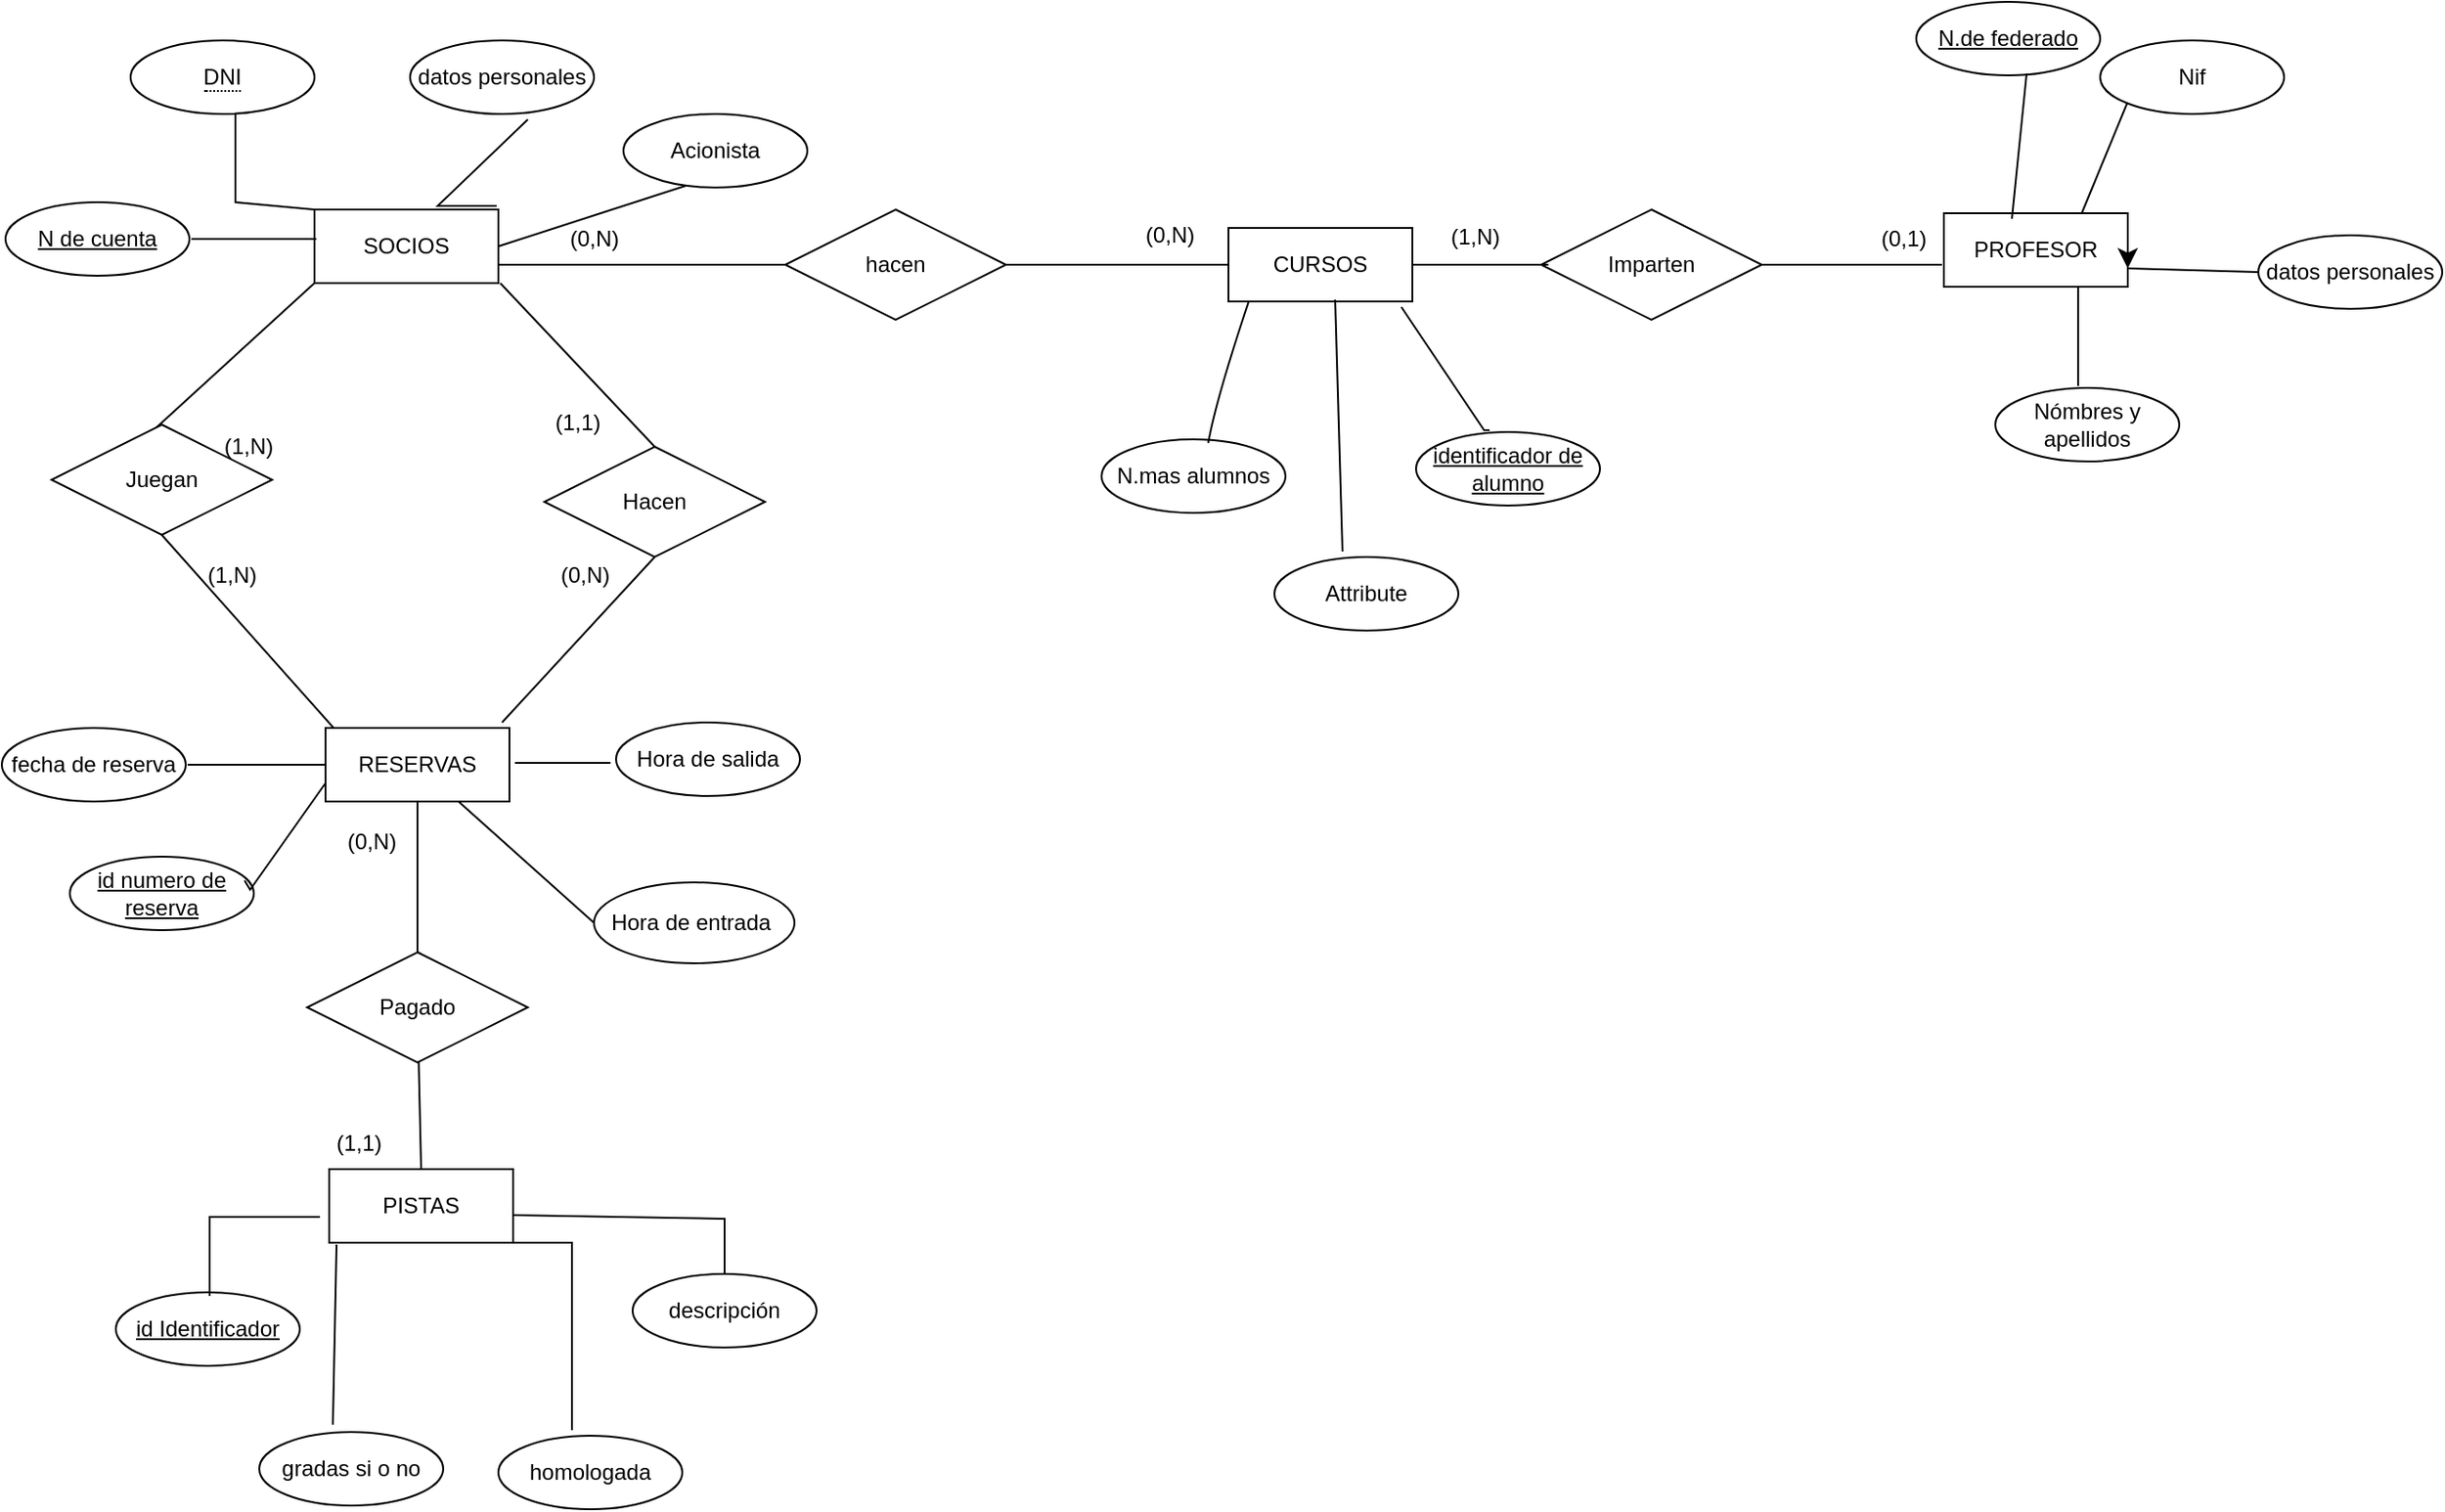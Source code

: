 <mxfile version="26.2.14" pages="3">
  <diagram id="XxedeHRdMJytILVOdO1d" name="Página-4">
    <mxGraphModel dx="1691" dy="1135" grid="0" gridSize="10" guides="1" tooltips="1" connect="1" arrows="1" fold="1" page="0" pageScale="1" pageWidth="827" pageHeight="1169" math="0" shadow="0">
      <root>
        <mxCell id="0" />
        <mxCell id="1" parent="0" />
        <mxCell id="JUKfPAe_iNFdcLsxbndF-2" value="CURSOS" style="rounded=0;arcSize=10;whiteSpace=wrap;html=1;align=center;" parent="1" vertex="1">
          <mxGeometry x="206" y="-213" width="100" height="40" as="geometry" />
        </mxCell>
        <mxCell id="JUKfPAe_iNFdcLsxbndF-3" value="hacen" style="shape=rhombus;perimeter=rhombusPerimeter;whiteSpace=wrap;html=1;align=center;rounded=0;" parent="1" vertex="1">
          <mxGeometry x="-35" y="-223" width="120" height="60" as="geometry" />
        </mxCell>
        <mxCell id="JUKfPAe_iNFdcLsxbndF-4" value="" style="endArrow=none;html=1;rounded=0;fontSize=12;startSize=8;endSize=8;curved=1;exitX=1;exitY=0.5;exitDx=0;exitDy=0;entryX=0;entryY=0.5;entryDx=0;entryDy=0;" parent="1" source="JUKfPAe_iNFdcLsxbndF-3" target="JUKfPAe_iNFdcLsxbndF-2" edge="1">
          <mxGeometry relative="1" as="geometry">
            <mxPoint x="68" y="3" as="sourcePoint" />
            <mxPoint x="193" y="3" as="targetPoint" />
          </mxGeometry>
        </mxCell>
        <mxCell id="JUKfPAe_iNFdcLsxbndF-7" value="" style="endArrow=none;html=1;rounded=0;fontSize=12;startSize=8;endSize=8;curved=1;entryX=0.5;entryY=0;entryDx=0;entryDy=0;" parent="1" source="JUKfPAe_iNFdcLsxbndF-1" target="JUKfPAe_iNFdcLsxbndF-6" edge="1">
          <mxGeometry relative="1" as="geometry">
            <mxPoint x="-237" y="21" as="sourcePoint" />
            <mxPoint x="-235" y="121" as="targetPoint" />
          </mxGeometry>
        </mxCell>
        <mxCell id="JUKfPAe_iNFdcLsxbndF-8" value="PISTAS" style="whiteSpace=wrap;html=1;align=center;rounded=0;" parent="1" vertex="1">
          <mxGeometry x="-283" y="299" width="100" height="40" as="geometry" />
        </mxCell>
        <mxCell id="JUKfPAe_iNFdcLsxbndF-9" value="" style="endArrow=none;html=1;rounded=0;fontSize=12;startSize=8;endSize=8;curved=1;entryX=0.5;entryY=0;entryDx=0;entryDy=0;" parent="1" source="JUKfPAe_iNFdcLsxbndF-6" target="JUKfPAe_iNFdcLsxbndF-8" edge="1">
          <mxGeometry relative="1" as="geometry">
            <mxPoint x="-233" y="182" as="sourcePoint" />
            <mxPoint x="-73" y="182" as="targetPoint" />
          </mxGeometry>
        </mxCell>
        <mxCell id="JUKfPAe_iNFdcLsxbndF-10" value="id Identificador" style="ellipse;whiteSpace=wrap;html=1;align=center;fontStyle=4;rounded=0;" parent="1" vertex="1">
          <mxGeometry x="-399" y="366" width="100" height="40" as="geometry" />
        </mxCell>
        <mxCell id="JUKfPAe_iNFdcLsxbndF-12" value="id numero de reserva" style="ellipse;whiteSpace=wrap;html=1;align=center;fontStyle=4;rounded=0;" parent="1" vertex="1">
          <mxGeometry x="-424" y="129" width="100" height="40" as="geometry" />
        </mxCell>
        <mxCell id="JUKfPAe_iNFdcLsxbndF-14" value="" style="endArrow=none;html=1;rounded=0;fontSize=12;startSize=8;endSize=8;curved=0;entryX=0;entryY=0.75;entryDx=0;entryDy=0;" parent="1" target="JUKfPAe_iNFdcLsxbndF-1" edge="1">
          <mxGeometry relative="1" as="geometry">
            <mxPoint x="-329" y="142" as="sourcePoint" />
            <mxPoint x="-205" y="-73" as="targetPoint" />
            <Array as="points">
              <mxPoint x="-326" y="147" />
            </Array>
          </mxGeometry>
        </mxCell>
        <mxCell id="JUKfPAe_iNFdcLsxbndF-15" value="" style="endArrow=none;html=1;rounded=0;fontSize=12;startSize=8;endSize=8;curved=0;" parent="1" edge="1">
          <mxGeometry relative="1" as="geometry">
            <mxPoint x="-348" y="368" as="sourcePoint" />
            <mxPoint x="-288" y="325" as="targetPoint" />
            <Array as="points">
              <mxPoint x="-348" y="325" />
            </Array>
          </mxGeometry>
        </mxCell>
        <mxCell id="JUKfPAe_iNFdcLsxbndF-16" value="fecha de reserva" style="ellipse;whiteSpace=wrap;html=1;align=center;rounded=0;" parent="1" vertex="1">
          <mxGeometry x="-461" y="59" width="100" height="40" as="geometry" />
        </mxCell>
        <mxCell id="JUKfPAe_iNFdcLsxbndF-17" value="" style="endArrow=none;html=1;rounded=0;fontSize=12;startSize=8;endSize=8;curved=1;exitX=1;exitY=0.75;exitDx=0;exitDy=0;" parent="1" source="JUKfPAe_iNFdcLsxbndF-33" edge="1">
          <mxGeometry relative="1" as="geometry">
            <mxPoint x="-123" y="-153" as="sourcePoint" />
            <mxPoint x="-34" y="-193" as="targetPoint" />
          </mxGeometry>
        </mxCell>
        <mxCell id="JUKfPAe_iNFdcLsxbndF-18" value="(0,N)" style="text;strokeColor=none;fillColor=none;spacingLeft=4;spacingRight=4;overflow=hidden;rotatable=0;points=[[0,0.5],[1,0.5]];portConstraint=eastwest;fontSize=12;whiteSpace=wrap;html=1;rounded=0;" parent="1" vertex="1">
          <mxGeometry x="-163" y="-38" width="40" height="30" as="geometry" />
        </mxCell>
        <mxCell id="JUKfPAe_iNFdcLsxbndF-19" value="(1,1)" style="text;strokeColor=none;fillColor=none;spacingLeft=4;spacingRight=4;overflow=hidden;rotatable=0;points=[[0,0.5],[1,0.5]];portConstraint=eastwest;fontSize=12;whiteSpace=wrap;html=1;rounded=0;" parent="1" vertex="1">
          <mxGeometry x="-285" y="271" width="40" height="30" as="geometry" />
        </mxCell>
        <mxCell id="JUKfPAe_iNFdcLsxbndF-22" value="" style="endArrow=none;html=1;rounded=0;fontSize=12;startSize=8;endSize=8;curved=0;exitX=0.94;exitY=1.075;exitDx=0;exitDy=0;exitPerimeter=0;" parent="1" source="JUKfPAe_iNFdcLsxbndF-2" edge="1">
          <mxGeometry relative="1" as="geometry">
            <mxPoint x="174" y="-73" as="sourcePoint" />
            <mxPoint x="348" y="-103" as="targetPoint" />
            <Array as="points">
              <mxPoint x="345" y="-103" />
            </Array>
          </mxGeometry>
        </mxCell>
        <mxCell id="JUKfPAe_iNFdcLsxbndF-24" value="Hora de entrada&amp;nbsp;" style="ellipse;whiteSpace=wrap;html=1;align=center;rounded=0;" parent="1" vertex="1">
          <mxGeometry x="-139" y="143" width="109" height="44" as="geometry" />
        </mxCell>
        <mxCell id="JUKfPAe_iNFdcLsxbndF-25" value="" style="endArrow=none;html=1;rounded=0;fontSize=12;startSize=8;endSize=8;curved=1;entryX=0;entryY=0.5;entryDx=0;entryDy=0;" parent="1" source="JUKfPAe_iNFdcLsxbndF-1" target="JUKfPAe_iNFdcLsxbndF-24" edge="1">
          <mxGeometry relative="1" as="geometry">
            <mxPoint x="-206.5" y="25" as="sourcePoint" />
            <mxPoint x="-139.5" y="25" as="targetPoint" />
          </mxGeometry>
        </mxCell>
        <mxCell id="JUKfPAe_iNFdcLsxbndF-26" value="gradas si o no" style="ellipse;whiteSpace=wrap;html=1;align=center;rounded=0;" parent="1" vertex="1">
          <mxGeometry x="-321" y="442" width="100" height="40" as="geometry" />
        </mxCell>
        <mxCell id="JUKfPAe_iNFdcLsxbndF-27" value="homologada" style="ellipse;whiteSpace=wrap;html=1;align=center;rounded=0;" parent="1" vertex="1">
          <mxGeometry x="-191" y="444" width="100" height="40" as="geometry" />
        </mxCell>
        <mxCell id="JUKfPAe_iNFdcLsxbndF-28" value="descripción" style="ellipse;whiteSpace=wrap;html=1;align=center;rounded=0;" parent="1" vertex="1">
          <mxGeometry x="-118" y="356" width="100" height="40" as="geometry" />
        </mxCell>
        <mxCell id="JUKfPAe_iNFdcLsxbndF-29" value="" style="endArrow=none;html=1;rounded=0;fontSize=12;startSize=8;endSize=8;curved=0;entryX=0.5;entryY=0;entryDx=0;entryDy=0;" parent="1" target="JUKfPAe_iNFdcLsxbndF-28" edge="1">
          <mxGeometry relative="1" as="geometry">
            <mxPoint x="-183" y="324" as="sourcePoint" />
            <mxPoint x="-78" y="352" as="targetPoint" />
            <Array as="points">
              <mxPoint x="-68" y="326" />
            </Array>
          </mxGeometry>
        </mxCell>
        <mxCell id="JUKfPAe_iNFdcLsxbndF-30" value="" style="endArrow=none;html=1;rounded=0;fontSize=12;startSize=8;endSize=8;curved=0;entryX=0.4;entryY=-0.075;entryDx=0;entryDy=0;entryPerimeter=0;exitX=1;exitY=1;exitDx=0;exitDy=0;" parent="1" source="JUKfPAe_iNFdcLsxbndF-8" target="JUKfPAe_iNFdcLsxbndF-27" edge="1">
          <mxGeometry relative="1" as="geometry">
            <mxPoint x="-206" y="342" as="sourcePoint" />
            <mxPoint x="-46" y="342" as="targetPoint" />
            <Array as="points">
              <mxPoint x="-151" y="339" />
            </Array>
          </mxGeometry>
        </mxCell>
        <mxCell id="JUKfPAe_iNFdcLsxbndF-32" value="" style="endArrow=none;html=1;rounded=0;fontSize=12;startSize=8;endSize=8;curved=0;" parent="1" edge="1">
          <mxGeometry relative="1" as="geometry">
            <mxPoint x="-281" y="438" as="sourcePoint" />
            <mxPoint x="-279" y="340" as="targetPoint" />
            <Array as="points">
              <mxPoint x="-279" y="340" />
            </Array>
          </mxGeometry>
        </mxCell>
        <mxCell id="JUKfPAe_iNFdcLsxbndF-33" value="SOCIOS" style="whiteSpace=wrap;html=1;align=center;rounded=0;" parent="1" vertex="1">
          <mxGeometry x="-291" y="-223" width="100" height="40" as="geometry" />
        </mxCell>
        <mxCell id="JUKfPAe_iNFdcLsxbndF-34" value="" style="endArrow=none;html=1;rounded=0;fontSize=12;startSize=8;endSize=8;curved=1;exitX=0.5;exitY=0;exitDx=0;exitDy=0;" parent="1" source="JUKfPAe_iNFdcLsxbndF-35" edge="1">
          <mxGeometry relative="1" as="geometry">
            <mxPoint x="-218" y="-28" as="sourcePoint" />
            <mxPoint x="-190" y="-183" as="targetPoint" />
          </mxGeometry>
        </mxCell>
        <mxCell id="JUKfPAe_iNFdcLsxbndF-35" value="Hacen" style="shape=rhombus;perimeter=rhombusPerimeter;whiteSpace=wrap;html=1;align=center;rounded=0;" parent="1" vertex="1">
          <mxGeometry x="-166" y="-94" width="120" height="60" as="geometry" />
        </mxCell>
        <mxCell id="JUKfPAe_iNFdcLsxbndF-36" value="identificador de alumno" style="ellipse;whiteSpace=wrap;html=1;align=center;fontStyle=4;rounded=0;" parent="1" vertex="1">
          <mxGeometry x="308" y="-102" width="100" height="40" as="geometry" />
        </mxCell>
        <mxCell id="JUKfPAe_iNFdcLsxbndF-38" value="datos personales" style="ellipse;whiteSpace=wrap;html=1;align=center;rounded=0;" parent="1" vertex="1">
          <mxGeometry x="-239" y="-315" width="100" height="40" as="geometry" />
        </mxCell>
        <mxCell id="JUKfPAe_iNFdcLsxbndF-42" value="" style="endArrow=none;html=1;rounded=0;fontSize=12;startSize=8;endSize=8;curved=1;" parent="1" edge="1">
          <mxGeometry relative="1" as="geometry">
            <mxPoint x="-358" y="-207" as="sourcePoint" />
            <mxPoint x="-290" y="-207" as="targetPoint" />
          </mxGeometry>
        </mxCell>
        <mxCell id="JUKfPAe_iNFdcLsxbndF-43" value="" style="endArrow=none;html=1;rounded=0;fontSize=12;startSize=8;endSize=8;curved=0;entryX=0;entryY=0;entryDx=0;entryDy=0;" parent="1" target="JUKfPAe_iNFdcLsxbndF-33" edge="1">
          <mxGeometry relative="1" as="geometry">
            <mxPoint x="-334" y="-275" as="sourcePoint" />
            <mxPoint x="-260" y="-233" as="targetPoint" />
            <Array as="points">
              <mxPoint x="-334" y="-227" />
            </Array>
          </mxGeometry>
        </mxCell>
        <mxCell id="JUKfPAe_iNFdcLsxbndF-44" value="" style="endArrow=none;html=1;rounded=0;fontSize=12;startSize=8;endSize=8;curved=0;" parent="1" edge="1">
          <mxGeometry relative="1" as="geometry">
            <mxPoint x="-192" y="-225" as="sourcePoint" />
            <mxPoint x="-175" y="-272" as="targetPoint" />
            <Array as="points">
              <mxPoint x="-224" y="-225" />
            </Array>
          </mxGeometry>
        </mxCell>
        <mxCell id="JUKfPAe_iNFdcLsxbndF-46" value="(1,1)" style="text;strokeColor=none;fillColor=none;spacingLeft=4;spacingRight=4;overflow=hidden;rotatable=0;points=[[0,0.5],[1,0.5]];portConstraint=eastwest;fontSize=12;whiteSpace=wrap;html=1;rounded=0;" parent="1" vertex="1">
          <mxGeometry x="-166" y="-121" width="40" height="30" as="geometry" />
        </mxCell>
        <mxCell id="JUKfPAe_iNFdcLsxbndF-47" value="Acionista" style="ellipse;whiteSpace=wrap;html=1;align=center;rounded=0;" parent="1" vertex="1">
          <mxGeometry x="-123" y="-275" width="100" height="40" as="geometry" />
        </mxCell>
        <mxCell id="JUKfPAe_iNFdcLsxbndF-49" value="" style="endArrow=none;html=1;rounded=0;fontSize=12;startSize=8;endSize=8;curved=1;entryX=0.5;entryY=1;entryDx=0;entryDy=0;" parent="1" target="JUKfPAe_iNFdcLsxbndF-35" edge="1">
          <mxGeometry relative="1" as="geometry">
            <mxPoint x="-189" y="56" as="sourcePoint" />
            <mxPoint x="-152" y="-79" as="targetPoint" />
          </mxGeometry>
        </mxCell>
        <mxCell id="JUKfPAe_iNFdcLsxbndF-50" value="" style="endArrow=none;html=1;rounded=0;fontSize=12;startSize=8;endSize=8;curved=1;entryX=0;entryY=1;entryDx=0;entryDy=0;" parent="1" target="JUKfPAe_iNFdcLsxbndF-33" edge="1">
          <mxGeometry relative="1" as="geometry">
            <mxPoint x="-384" y="-98" as="sourcePoint" />
            <mxPoint x="-275" y="-185" as="targetPoint" />
          </mxGeometry>
        </mxCell>
        <mxCell id="JUKfPAe_iNFdcLsxbndF-51" value="Juegan" style="shape=rhombus;perimeter=rhombusPerimeter;whiteSpace=wrap;html=1;align=center;rounded=0;" parent="1" vertex="1">
          <mxGeometry x="-434" y="-106" width="120" height="60" as="geometry" />
        </mxCell>
        <mxCell id="JUKfPAe_iNFdcLsxbndF-52" value="" style="endArrow=none;html=1;rounded=0;fontSize=12;startSize=8;endSize=8;curved=1;exitX=0.5;exitY=1;exitDx=0;exitDy=0;entryX=0.08;entryY=0.1;entryDx=0;entryDy=0;entryPerimeter=0;" parent="1" source="JUKfPAe_iNFdcLsxbndF-51" target="JUKfPAe_iNFdcLsxbndF-1" edge="1">
          <mxGeometry relative="1" as="geometry">
            <mxPoint x="-338" y="-84" as="sourcePoint" />
            <mxPoint x="-285" y="52" as="targetPoint" />
          </mxGeometry>
        </mxCell>
        <mxCell id="JUKfPAe_iNFdcLsxbndF-53" value="Attribute" style="ellipse;whiteSpace=wrap;html=1;align=center;rounded=0;" parent="1" vertex="1">
          <mxGeometry x="231" y="-34" width="100" height="40" as="geometry" />
        </mxCell>
        <mxCell id="JUKfPAe_iNFdcLsxbndF-54" value="N.mas alumnos" style="ellipse;whiteSpace=wrap;html=1;align=center;rounded=0;" parent="1" vertex="1">
          <mxGeometry x="137" y="-98" width="100" height="40" as="geometry" />
        </mxCell>
        <mxCell id="JUKfPAe_iNFdcLsxbndF-55" value="PROFESOR" style="whiteSpace=wrap;html=1;align=center;rounded=0;" parent="1" vertex="1">
          <mxGeometry x="595" y="-221" width="100" height="40" as="geometry" />
        </mxCell>
        <mxCell id="JUKfPAe_iNFdcLsxbndF-56" value="Imparten" style="shape=rhombus;perimeter=rhombusPerimeter;whiteSpace=wrap;html=1;align=center;rounded=0;" parent="1" vertex="1">
          <mxGeometry x="376" y="-223" width="120" height="60" as="geometry" />
        </mxCell>
        <mxCell id="JUKfPAe_iNFdcLsxbndF-57" value="" style="endArrow=none;html=1;rounded=0;fontSize=12;startSize=8;endSize=8;curved=1;entryX=1;entryY=0.5;entryDx=0;entryDy=0;" parent="1" target="JUKfPAe_iNFdcLsxbndF-56" edge="1">
          <mxGeometry relative="1" as="geometry">
            <mxPoint x="594" y="-193" as="sourcePoint" />
            <mxPoint x="402" y="-219" as="targetPoint" />
          </mxGeometry>
        </mxCell>
        <mxCell id="JUKfPAe_iNFdcLsxbndF-58" value="" style="endArrow=none;html=1;rounded=0;fontSize=12;startSize=8;endSize=8;curved=1;exitX=1;exitY=0.5;exitDx=0;exitDy=0;" parent="1" source="JUKfPAe_iNFdcLsxbndF-2" edge="1">
          <mxGeometry relative="1" as="geometry">
            <mxPoint x="287" y="-97" as="sourcePoint" />
            <mxPoint x="380" y="-193" as="targetPoint" />
          </mxGeometry>
        </mxCell>
        <mxCell id="JUKfPAe_iNFdcLsxbndF-59" value="N.de federado" style="ellipse;whiteSpace=wrap;html=1;align=center;fontStyle=4;rounded=0;" parent="1" vertex="1">
          <mxGeometry x="580" y="-336" width="100" height="40" as="geometry" />
        </mxCell>
        <mxCell id="JUKfPAe_iNFdcLsxbndF-60" value="" style="endArrow=none;html=1;rounded=0;fontSize=12;startSize=8;endSize=8;curved=1;entryX=0.37;entryY=0.075;entryDx=0;entryDy=0;entryPerimeter=0;exitX=0.6;exitY=0.975;exitDx=0;exitDy=0;exitPerimeter=0;" parent="1" source="JUKfPAe_iNFdcLsxbndF-59" target="JUKfPAe_iNFdcLsxbndF-55" edge="1">
          <mxGeometry relative="1" as="geometry">
            <mxPoint x="224" y="-330" as="sourcePoint" />
            <mxPoint x="384" y="-330" as="targetPoint" />
          </mxGeometry>
        </mxCell>
        <mxCell id="JUKfPAe_iNFdcLsxbndF-61" value="Nif" style="ellipse;whiteSpace=wrap;html=1;align=center;rounded=0;" parent="1" vertex="1">
          <mxGeometry x="680" y="-315" width="100" height="40" as="geometry" />
        </mxCell>
        <mxCell id="JUKfPAe_iNFdcLsxbndF-62" value="Nómbres y apellidos" style="ellipse;whiteSpace=wrap;html=1;align=center;rounded=0;" parent="1" vertex="1">
          <mxGeometry x="623" y="-126" width="100" height="40" as="geometry" />
        </mxCell>
        <mxCell id="JUKfPAe_iNFdcLsxbndF-63" value="datos personales" style="ellipse;whiteSpace=wrap;html=1;align=center;rounded=0;" parent="1" vertex="1">
          <mxGeometry x="766" y="-209" width="100" height="40" as="geometry" />
        </mxCell>
        <mxCell id="JUKfPAe_iNFdcLsxbndF-66" value="" style="endArrow=none;html=1;rounded=0;fontSize=12;startSize=8;endSize=8;curved=1;exitX=0.75;exitY=0;exitDx=0;exitDy=0;entryX=0;entryY=1;entryDx=0;entryDy=0;" parent="1" source="JUKfPAe_iNFdcLsxbndF-55" target="JUKfPAe_iNFdcLsxbndF-61" edge="1">
          <mxGeometry relative="1" as="geometry">
            <mxPoint x="282" y="-263" as="sourcePoint" />
            <mxPoint x="363" y="-323" as="targetPoint" />
          </mxGeometry>
        </mxCell>
        <mxCell id="JUKfPAe_iNFdcLsxbndF-67" value="" style="endArrow=none;html=1;rounded=0;fontSize=12;startSize=8;endSize=8;curved=1;exitX=0.61;exitY=-0.05;exitDx=0;exitDy=0;exitPerimeter=0;entryX=0.5;entryY=1;entryDx=0;entryDy=0;" parent="1" edge="1">
          <mxGeometry relative="1" as="geometry">
            <mxPoint x="195" y="-96" as="sourcePoint" />
            <mxPoint x="217" y="-173" as="targetPoint" />
            <Array as="points">
              <mxPoint x="199" y="-119" />
            </Array>
          </mxGeometry>
        </mxCell>
        <mxCell id="JUKfPAe_iNFdcLsxbndF-68" value="" style="endArrow=none;html=1;rounded=0;fontSize=12;startSize=8;endSize=8;curved=1;exitX=0.58;exitY=0.975;exitDx=0;exitDy=0;exitPerimeter=0;entryX=0.37;entryY=-0.075;entryDx=0;entryDy=0;entryPerimeter=0;" parent="1" source="JUKfPAe_iNFdcLsxbndF-2" target="JUKfPAe_iNFdcLsxbndF-53" edge="1">
          <mxGeometry relative="1" as="geometry">
            <mxPoint x="299" y="-56" as="sourcePoint" />
            <mxPoint x="313" y="-44" as="targetPoint" />
            <Array as="points" />
          </mxGeometry>
        </mxCell>
        <mxCell id="JUKfPAe_iNFdcLsxbndF-69" style="edgeStyle=none;curved=1;rounded=0;orthogonalLoop=1;jettySize=auto;html=1;entryX=0.05;entryY=0.275;entryDx=0;entryDy=0;entryPerimeter=0;fontSize=12;startSize=8;endSize=8;" parent="1" source="JUKfPAe_iNFdcLsxbndF-47" target="JUKfPAe_iNFdcLsxbndF-47" edge="1">
          <mxGeometry relative="1" as="geometry" />
        </mxCell>
        <mxCell id="JUKfPAe_iNFdcLsxbndF-70" value="" style="endArrow=none;html=1;rounded=0;fontSize=12;startSize=8;endSize=8;curved=1;entryX=0;entryY=0.5;entryDx=0;entryDy=0;" parent="1" target="JUKfPAe_iNFdcLsxbndF-1" edge="1">
          <mxGeometry relative="1" as="geometry">
            <mxPoint x="-360" y="79" as="sourcePoint" />
            <mxPoint x="-277" y="-3" as="targetPoint" />
          </mxGeometry>
        </mxCell>
        <mxCell id="JUKfPAe_iNFdcLsxbndF-71" value="Hora de salida" style="ellipse;whiteSpace=wrap;html=1;align=center;" parent="1" vertex="1">
          <mxGeometry x="-127" y="56" width="100" height="40" as="geometry" />
        </mxCell>
        <mxCell id="JUKfPAe_iNFdcLsxbndF-72" value="" style="endArrow=none;html=1;rounded=0;fontSize=12;startSize=8;endSize=8;curved=1;" parent="1" edge="1">
          <mxGeometry relative="1" as="geometry">
            <mxPoint x="-182" y="78" as="sourcePoint" />
            <mxPoint x="-130" y="78" as="targetPoint" />
          </mxGeometry>
        </mxCell>
        <mxCell id="JUKfPAe_iNFdcLsxbndF-73" value="" style="endArrow=none;html=1;rounded=0;fontSize=12;startSize=8;endSize=8;curved=1;entryX=0.5;entryY=0;entryDx=0;entryDy=0;" parent="1" target="JUKfPAe_iNFdcLsxbndF-6" edge="1">
          <mxGeometry relative="1" as="geometry">
            <mxPoint x="-233" y="182" as="sourcePoint" />
            <mxPoint x="-233" y="299" as="targetPoint" />
          </mxGeometry>
        </mxCell>
        <mxCell id="JUKfPAe_iNFdcLsxbndF-6" value="Pagado" style="shape=rhombus;perimeter=rhombusPerimeter;whiteSpace=wrap;html=1;align=center;rounded=0;" parent="1" vertex="1">
          <mxGeometry x="-295" y="181" width="120" height="60" as="geometry" />
        </mxCell>
        <mxCell id="JUKfPAe_iNFdcLsxbndF-1" value="RESERVAS" style="whiteSpace=wrap;html=1;align=center;rounded=0;" parent="1" vertex="1">
          <mxGeometry x="-285" y="59" width="100" height="40" as="geometry" />
        </mxCell>
        <mxCell id="JUKfPAe_iNFdcLsxbndF-75" style="edgeStyle=none;curved=1;rounded=0;orthogonalLoop=1;jettySize=auto;html=1;exitX=1;exitY=0.5;exitDx=0;exitDy=0;entryX=1;entryY=0.75;entryDx=0;entryDy=0;fontSize=12;startSize=8;endSize=8;" parent="1" source="JUKfPAe_iNFdcLsxbndF-55" target="JUKfPAe_iNFdcLsxbndF-55" edge="1">
          <mxGeometry relative="1" as="geometry" />
        </mxCell>
        <mxCell id="JUKfPAe_iNFdcLsxbndF-77" value="" style="endArrow=none;html=1;rounded=0;fontSize=12;startSize=8;endSize=8;curved=1;" parent="1" edge="1">
          <mxGeometry relative="1" as="geometry">
            <mxPoint x="668" y="-181" as="sourcePoint" />
            <mxPoint x="668" y="-127" as="targetPoint" />
          </mxGeometry>
        </mxCell>
        <mxCell id="JUKfPAe_iNFdcLsxbndF-78" value="" style="endArrow=none;html=1;rounded=0;fontSize=12;startSize=8;endSize=8;curved=1;entryX=0;entryY=0.5;entryDx=0;entryDy=0;exitX=1;exitY=0.75;exitDx=0;exitDy=0;" parent="1" source="JUKfPAe_iNFdcLsxbndF-55" target="JUKfPAe_iNFdcLsxbndF-63" edge="1">
          <mxGeometry relative="1" as="geometry">
            <mxPoint x="697" y="-207" as="sourcePoint" />
            <mxPoint x="756" y="-229" as="targetPoint" />
          </mxGeometry>
        </mxCell>
        <mxCell id="JUKfPAe_iNFdcLsxbndF-79" value="(1,N)" style="text;strokeColor=none;fillColor=none;spacingLeft=4;spacingRight=4;overflow=hidden;rotatable=0;points=[[0,0.5],[1,0.5]];portConstraint=eastwest;fontSize=12;whiteSpace=wrap;html=1;" parent="1" vertex="1">
          <mxGeometry x="-346" y="-108" width="40" height="30" as="geometry" />
        </mxCell>
        <mxCell id="JUKfPAe_iNFdcLsxbndF-80" value="(1,N)" style="text;strokeColor=none;fillColor=none;spacingLeft=4;spacingRight=4;overflow=hidden;rotatable=0;points=[[0,0.5],[1,0.5]];portConstraint=eastwest;fontSize=12;whiteSpace=wrap;html=1;" parent="1" vertex="1">
          <mxGeometry x="-355" y="-38" width="40" height="30" as="geometry" />
        </mxCell>
        <mxCell id="JUKfPAe_iNFdcLsxbndF-81" value="(0,N)" style="text;strokeColor=none;fillColor=none;spacingLeft=4;spacingRight=4;overflow=hidden;rotatable=0;points=[[0,0.5],[1,0.5]];portConstraint=eastwest;fontSize=12;whiteSpace=wrap;html=1;" parent="1" vertex="1">
          <mxGeometry x="-158" y="-221" width="40" height="30" as="geometry" />
        </mxCell>
        <mxCell id="JUKfPAe_iNFdcLsxbndF-82" value="(0,N)" style="text;strokeColor=none;fillColor=none;spacingLeft=4;spacingRight=4;overflow=hidden;rotatable=0;points=[[0,0.5],[1,0.5]];portConstraint=eastwest;fontSize=12;whiteSpace=wrap;html=1;" parent="1" vertex="1">
          <mxGeometry x="155" y="-223" width="40" height="30" as="geometry" />
        </mxCell>
        <mxCell id="JUKfPAe_iNFdcLsxbndF-83" value="(1,N)" style="text;strokeColor=none;fillColor=none;spacingLeft=4;spacingRight=4;overflow=hidden;rotatable=0;points=[[0,0.5],[1,0.5]];portConstraint=eastwest;fontSize=12;whiteSpace=wrap;html=1;" parent="1" vertex="1">
          <mxGeometry x="321" y="-222" width="40" height="30" as="geometry" />
        </mxCell>
        <mxCell id="JUKfPAe_iNFdcLsxbndF-84" value="(0,1)" style="text;strokeColor=none;fillColor=none;spacingLeft=4;spacingRight=4;overflow=hidden;rotatable=0;points=[[0,0.5],[1,0.5]];portConstraint=eastwest;fontSize=12;whiteSpace=wrap;html=1;" parent="1" vertex="1">
          <mxGeometry x="555" y="-221" width="40" height="30" as="geometry" />
        </mxCell>
        <mxCell id="JUKfPAe_iNFdcLsxbndF-85" value="" style="endArrow=none;html=1;rounded=0;fontSize=12;startSize=8;endSize=8;curved=1;exitX=1;exitY=0.5;exitDx=0;exitDy=0;" parent="1" source="JUKfPAe_iNFdcLsxbndF-33" edge="1">
          <mxGeometry relative="1" as="geometry">
            <mxPoint x="-249" y="-236" as="sourcePoint" />
            <mxPoint x="-89" y="-236" as="targetPoint" />
          </mxGeometry>
        </mxCell>
        <mxCell id="JUKfPAe_iNFdcLsxbndF-87" value="(0,N)" style="text;strokeColor=none;fillColor=none;spacingLeft=4;spacingRight=4;overflow=hidden;rotatable=0;points=[[0,0.5],[1,0.5]];portConstraint=eastwest;fontSize=12;whiteSpace=wrap;html=1;" parent="1" vertex="1">
          <mxGeometry x="-279" y="107" width="40" height="30" as="geometry" />
        </mxCell>
        <mxCell id="JUKfPAe_iNFdcLsxbndF-88" value="N de cuenta" style="ellipse;whiteSpace=wrap;html=1;align=center;fontStyle=4;" parent="1" vertex="1">
          <mxGeometry x="-459" y="-227" width="100" height="40" as="geometry" />
        </mxCell>
        <mxCell id="JUKfPAe_iNFdcLsxbndF-89" value="&lt;span style=&quot;border-bottom-width: 1px; border-bottom-style: dotted; border-bottom-color: currentcolor;&quot;&gt;DNI&lt;/span&gt;" style="ellipse;whiteSpace=wrap;html=1;align=center;" parent="1" vertex="1">
          <mxGeometry x="-391" y="-315" width="100" height="40" as="geometry" />
        </mxCell>
      </root>
    </mxGraphModel>
  </diagram>
  <diagram id="Cmz6cTzgI7P9TOcizMoD" name="Página-5">
    <mxGraphModel dx="2435" dy="1660" grid="0" gridSize="10" guides="1" tooltips="1" connect="1" arrows="1" fold="1" page="0" pageScale="1" pageWidth="827" pageHeight="1169" math="0" shadow="0">
      <root>
        <mxCell id="0" />
        <mxCell id="1" parent="0" />
        <mxCell id="Wera6HlRFE2IK4oZkYC--1" value="SUCURSALES" style="whiteSpace=wrap;html=1;align=center;" parent="1" vertex="1">
          <mxGeometry x="87" y="-215" width="100" height="40" as="geometry" />
        </mxCell>
        <mxCell id="Wera6HlRFE2IK4oZkYC--6" value="poseen" style="shape=rhombus;perimeter=rhombusPerimeter;whiteSpace=wrap;html=1;align=center;" parent="1" vertex="1">
          <mxGeometry x="78" y="-106" width="120" height="60" as="geometry" />
        </mxCell>
        <mxCell id="Wera6HlRFE2IK4oZkYC--7" value="LIBROS" style="whiteSpace=wrap;html=1;align=center;" parent="1" vertex="1">
          <mxGeometry x="98" y="219" width="100" height="40" as="geometry" />
        </mxCell>
        <mxCell id="Wera6HlRFE2IK4oZkYC--9" value="" style="endArrow=none;html=1;rounded=0;fontSize=12;startSize=8;endSize=8;curved=1;exitX=0.5;exitY=1;exitDx=0;exitDy=0;" parent="1" source="Wera6HlRFE2IK4oZkYC--22" edge="1">
          <mxGeometry relative="1" as="geometry">
            <mxPoint x="143" y="133" as="sourcePoint" />
            <mxPoint x="148" y="219" as="targetPoint" />
          </mxGeometry>
        </mxCell>
        <mxCell id="Wera6HlRFE2IK4oZkYC--11" value="Escritos" style="shape=rhombus;perimeter=rhombusPerimeter;whiteSpace=wrap;html=1;align=center;" parent="1" vertex="1">
          <mxGeometry x="-105" y="209" width="120" height="60" as="geometry" />
        </mxCell>
        <mxCell id="Wera6HlRFE2IK4oZkYC--13" value="" style="endArrow=none;html=1;rounded=0;fontSize=12;startSize=8;endSize=8;curved=1;exitX=0;exitY=0.5;exitDx=0;exitDy=0;" parent="1" source="Wera6HlRFE2IK4oZkYC--7" edge="1">
          <mxGeometry relative="1" as="geometry">
            <mxPoint x="-51" y="200" as="sourcePoint" />
            <mxPoint x="14" y="239" as="targetPoint" />
          </mxGeometry>
        </mxCell>
        <mxCell id="Wera6HlRFE2IK4oZkYC--14" value="AUTORES" style="whiteSpace=wrap;html=1;align=center;" parent="1" vertex="1">
          <mxGeometry x="-304" y="215" width="100" height="40" as="geometry" />
        </mxCell>
        <mxCell id="Wera6HlRFE2IK4oZkYC--15" value="" style="endArrow=none;html=1;rounded=0;fontSize=12;startSize=8;endSize=8;curved=1;exitX=0;exitY=0.5;exitDx=0;exitDy=0;" parent="1" source="Wera6HlRFE2IK4oZkYC--11" target="Wera6HlRFE2IK4oZkYC--14" edge="1">
          <mxGeometry relative="1" as="geometry">
            <mxPoint x="-158" y="214" as="sourcePoint" />
            <mxPoint x="-196" y="239" as="targetPoint" />
          </mxGeometry>
        </mxCell>
        <mxCell id="Wera6HlRFE2IK4oZkYC--16" value="Agrupan" style="shape=rhombus;perimeter=rhombusPerimeter;whiteSpace=wrap;html=1;align=center;" parent="1" vertex="1">
          <mxGeometry x="85" y="102" width="120" height="60" as="geometry" />
        </mxCell>
        <mxCell id="Wera6HlRFE2IK4oZkYC--17" value="SOCIO" style="whiteSpace=wrap;html=1;align=center;" parent="1" vertex="1">
          <mxGeometry x="-315" y="-210" width="100" height="40" as="geometry" />
        </mxCell>
        <mxCell id="Wera6HlRFE2IK4oZkYC--22" value="EJEMPLARES" style="whiteSpace=wrap;html=1;align=center;" parent="1" vertex="1">
          <mxGeometry x="95" y="5" width="100" height="40" as="geometry" />
        </mxCell>
        <mxCell id="Wera6HlRFE2IK4oZkYC--26" value="" style="endArrow=none;html=1;rounded=0;fontSize=12;startSize=8;endSize=8;curved=1;" parent="1" source="Wera6HlRFE2IK4oZkYC--1" edge="1">
          <mxGeometry relative="1" as="geometry">
            <mxPoint x="137" y="-175" as="sourcePoint" />
            <mxPoint x="138" y="-108" as="targetPoint" />
          </mxGeometry>
        </mxCell>
        <mxCell id="Wera6HlRFE2IK4oZkYC--27" value="" style="endArrow=none;html=1;rounded=0;fontSize=12;startSize=8;endSize=8;curved=1;exitX=0.5;exitY=1;exitDx=0;exitDy=0;" parent="1" source="Wera6HlRFE2IK4oZkYC--6" edge="1">
          <mxGeometry relative="1" as="geometry">
            <mxPoint x="135" y="-48" as="sourcePoint" />
            <mxPoint x="140" y="3" as="targetPoint" />
          </mxGeometry>
        </mxCell>
        <mxCell id="Wera6HlRFE2IK4oZkYC--30" value="(1,1)" style="text;strokeColor=none;fillColor=none;spacingLeft=4;spacingRight=4;overflow=hidden;rotatable=0;points=[[0,0.5],[1,0.5]];portConstraint=eastwest;fontSize=12;whiteSpace=wrap;html=1;" parent="1" vertex="1">
          <mxGeometry x="153" y="-162" width="40" height="30" as="geometry" />
        </mxCell>
        <mxCell id="Wera6HlRFE2IK4oZkYC--31" value="(0,N)" style="text;strokeColor=none;fillColor=none;spacingLeft=4;spacingRight=4;overflow=hidden;rotatable=0;points=[[0,0.5],[1,0.5]];portConstraint=eastwest;fontSize=12;whiteSpace=wrap;html=1;" parent="1" vertex="1">
          <mxGeometry x="160" y="-27" width="40" height="30" as="geometry" />
        </mxCell>
        <mxCell id="Wera6HlRFE2IK4oZkYC--32" value="(0,N)" style="text;strokeColor=none;fillColor=none;spacingLeft=4;spacingRight=4;overflow=hidden;rotatable=0;points=[[0,0.5],[1,0.5]];portConstraint=eastwest;fontSize=12;whiteSpace=wrap;html=1;" parent="1" vertex="1">
          <mxGeometry x="165" y="59" width="40" height="30" as="geometry" />
        </mxCell>
        <mxCell id="Wera6HlRFE2IK4oZkYC--33" value="(1,1)" style="text;strokeColor=none;fillColor=none;spacingLeft=4;spacingRight=4;overflow=hidden;rotatable=0;points=[[0,0.5],[1,0.5]];portConstraint=eastwest;fontSize=12;whiteSpace=wrap;html=1;" parent="1" vertex="1">
          <mxGeometry x="165" y="179" width="40" height="30" as="geometry" />
        </mxCell>
        <mxCell id="Wera6HlRFE2IK4oZkYC--34" value="(1,N)" style="text;strokeColor=none;fillColor=none;spacingLeft=4;spacingRight=4;overflow=hidden;rotatable=0;points=[[0,0.5],[1,0.5]];portConstraint=eastwest;fontSize=12;whiteSpace=wrap;html=1;" parent="1" vertex="1">
          <mxGeometry x="-181" y="247" width="40" height="30" as="geometry" />
        </mxCell>
        <mxCell id="Wera6HlRFE2IK4oZkYC--35" value="(0,N)" style="text;strokeColor=none;fillColor=none;spacingLeft=4;spacingRight=4;overflow=hidden;rotatable=0;points=[[0,0.5],[1,0.5]];portConstraint=eastwest;fontSize=12;whiteSpace=wrap;html=1;" parent="1" vertex="1">
          <mxGeometry x="51" y="259" width="40" height="30" as="geometry" />
        </mxCell>
        <mxCell id="Wera6HlRFE2IK4oZkYC--36" value="Hacen" style="shape=rhombus;perimeter=rhombusPerimeter;whiteSpace=wrap;html=1;align=center;" parent="1" vertex="1">
          <mxGeometry x="-325" y="-14" width="120" height="60" as="geometry" />
        </mxCell>
        <mxCell id="Wera6HlRFE2IK4oZkYC--37" value="" style="endArrow=none;html=1;rounded=0;fontSize=12;startSize=8;endSize=8;curved=1;exitX=0.5;exitY=1;exitDx=0;exitDy=0;" parent="1" source="Wera6HlRFE2IK4oZkYC--17" edge="1">
          <mxGeometry relative="1" as="geometry">
            <mxPoint x="-266" y="-168" as="sourcePoint" />
            <mxPoint x="-262" y="-15" as="targetPoint" />
            <Array as="points" />
          </mxGeometry>
        </mxCell>
        <mxCell id="Wera6HlRFE2IK4oZkYC--38" value="" style="endArrow=none;html=1;rounded=0;fontSize=12;startSize=8;endSize=8;curved=1;exitX=1;exitY=0.5;exitDx=0;exitDy=0;" parent="1" edge="1" source="xRD6u0y0uQ-O3SEmN6pH-64">
          <mxGeometry relative="1" as="geometry">
            <mxPoint x="-51" y="17" as="sourcePoint" />
            <mxPoint x="94" y="17" as="targetPoint" />
          </mxGeometry>
        </mxCell>
        <mxCell id="Wera6HlRFE2IK4oZkYC--39" value="(1,1)" style="text;strokeColor=none;fillColor=none;spacingLeft=4;spacingRight=4;overflow=hidden;rotatable=0;points=[[0,0.5],[1,0.5]];portConstraint=eastwest;fontSize=12;whiteSpace=wrap;html=1;" parent="1" vertex="1">
          <mxGeometry x="-252" y="-162" width="40" height="30" as="geometry" />
        </mxCell>
        <mxCell id="Wera6HlRFE2IK4oZkYC--40" value="(0,,N)" style="text;strokeColor=none;fillColor=none;spacingLeft=4;spacingRight=4;overflow=hidden;rotatable=0;points=[[0,0.5],[1,0.5]];portConstraint=eastwest;fontSize=12;whiteSpace=wrap;html=1;" parent="1" vertex="1">
          <mxGeometry x="47" y="-9" width="40" height="30" as="geometry" />
        </mxCell>
        <mxCell id="Wera6HlRFE2IK4oZkYC--47" value="" style="endArrow=none;html=1;rounded=0;fontSize=12;startSize=8;endSize=8;curved=1;" parent="1" edge="1">
          <mxGeometry relative="1" as="geometry">
            <mxPoint x="157" y="260" as="sourcePoint" />
            <mxPoint x="159" y="383" as="targetPoint" />
          </mxGeometry>
        </mxCell>
        <mxCell id="Wera6HlRFE2IK4oZkYC--48" value="EDITORIAL" style="whiteSpace=wrap;html=1;align=center;" parent="1" vertex="1">
          <mxGeometry x="115" y="390" width="100" height="40" as="geometry" />
        </mxCell>
        <mxCell id="Wera6HlRFE2IK4oZkYC--49" value="Pertenecen" style="shape=rhombus;perimeter=rhombusPerimeter;whiteSpace=wrap;html=1;align=center;" parent="1" vertex="1">
          <mxGeometry x="95" y="293" width="120" height="60" as="geometry" />
        </mxCell>
        <mxCell id="xRD6u0y0uQ-O3SEmN6pH-1" value="Pais de origen" style="ellipse;whiteSpace=wrap;html=1;align=center;" vertex="1" parent="1">
          <mxGeometry x="198" y="457" width="100" height="40" as="geometry" />
        </mxCell>
        <mxCell id="xRD6u0y0uQ-O3SEmN6pH-2" value="Nombre" style="ellipse;whiteSpace=wrap;html=1;align=center;fontStyle=4;" vertex="1" parent="1">
          <mxGeometry x="60" y="478" width="100" height="40" as="geometry" />
        </mxCell>
        <mxCell id="xRD6u0y0uQ-O3SEmN6pH-3" value="fecha de préstamo" style="ellipse;whiteSpace=wrap;html=1;align=center;" vertex="1" parent="1">
          <mxGeometry x="-464" y="62" width="100" height="40" as="geometry" />
        </mxCell>
        <mxCell id="xRD6u0y0uQ-O3SEmN6pH-4" value="identificador del ejemplar" style="ellipse;whiteSpace=wrap;html=1;align=center;fontStyle=4;" vertex="1" parent="1">
          <mxGeometry x="269" y="19" width="100" height="40" as="geometry" />
        </mxCell>
        <mxCell id="xRD6u0y0uQ-O3SEmN6pH-6" value="" style="endArrow=none;html=1;rounded=0;exitX=1;exitY=0.75;exitDx=0;exitDy=0;" edge="1" parent="1" source="Wera6HlRFE2IK4oZkYC--22">
          <mxGeometry relative="1" as="geometry">
            <mxPoint x="101" y="51" as="sourcePoint" />
            <mxPoint x="269" y="35" as="targetPoint" />
          </mxGeometry>
        </mxCell>
        <mxCell id="xRD6u0y0uQ-O3SEmN6pH-7" value="" style="endArrow=none;html=1;rounded=0;" edge="1" parent="1">
          <mxGeometry relative="1" as="geometry">
            <mxPoint x="115" y="477" as="sourcePoint" />
            <mxPoint x="133" y="436" as="targetPoint" />
          </mxGeometry>
        </mxCell>
        <mxCell id="xRD6u0y0uQ-O3SEmN6pH-8" value="" style="endArrow=none;html=1;rounded=0;entryX=0.44;entryY=-0.05;entryDx=0;entryDy=0;entryPerimeter=0;" edge="1" parent="1" target="xRD6u0y0uQ-O3SEmN6pH-1">
          <mxGeometry relative="1" as="geometry">
            <mxPoint x="208" y="433" as="sourcePoint" />
            <mxPoint x="355" y="424" as="targetPoint" />
          </mxGeometry>
        </mxCell>
        <mxCell id="xRD6u0y0uQ-O3SEmN6pH-9" value="ISBN" style="ellipse;whiteSpace=wrap;html=1;align=center;fontStyle=4;" vertex="1" parent="1">
          <mxGeometry x="256" y="219" width="100" height="40" as="geometry" />
        </mxCell>
        <mxCell id="xRD6u0y0uQ-O3SEmN6pH-10" value="" style="line;strokeWidth=1;rotatable=0;dashed=0;labelPosition=right;align=left;verticalAlign=middle;spacingTop=0;spacingLeft=6;points=[];portConstraint=eastwest;" vertex="1" parent="1">
          <mxGeometry x="196" y="234" width="60" height="10" as="geometry" />
        </mxCell>
        <mxCell id="xRD6u0y0uQ-O3SEmN6pH-11" value="Ttulo" style="ellipse;whiteSpace=wrap;html=1;align=center;" vertex="1" parent="1">
          <mxGeometry x="256" y="289" width="100" height="40" as="geometry" />
        </mxCell>
        <mxCell id="xRD6u0y0uQ-O3SEmN6pH-12" value="" style="endArrow=none;html=1;rounded=0;entryX=0.09;entryY=0.2;entryDx=0;entryDy=0;entryPerimeter=0;" edge="1" parent="1" target="xRD6u0y0uQ-O3SEmN6pH-11">
          <mxGeometry relative="1" as="geometry">
            <mxPoint x="195" y="258" as="sourcePoint" />
            <mxPoint x="355" y="258" as="targetPoint" />
          </mxGeometry>
        </mxCell>
        <mxCell id="xRD6u0y0uQ-O3SEmN6pH-13" value="(0,N)" style="text;strokeColor=none;fillColor=none;spacingLeft=4;spacingRight=4;overflow=hidden;rotatable=0;points=[[0,0.5],[1,0.5]];portConstraint=eastwest;fontSize=12;whiteSpace=wrap;html=1;" vertex="1" parent="1">
          <mxGeometry x="175" y="272" width="40" height="30" as="geometry" />
        </mxCell>
        <mxCell id="xRD6u0y0uQ-O3SEmN6pH-14" value="(1,1)" style="text;strokeColor=none;fillColor=none;spacingLeft=4;spacingRight=4;overflow=hidden;rotatable=0;points=[[0,0.5],[1,0.5]];portConstraint=eastwest;fontSize=12;whiteSpace=wrap;html=1;" vertex="1" parent="1">
          <mxGeometry x="175" y="349" width="40" height="30" as="geometry" />
        </mxCell>
        <mxCell id="xRD6u0y0uQ-O3SEmN6pH-15" value="id autor" style="ellipse;whiteSpace=wrap;html=1;align=center;fontStyle=4;" vertex="1" parent="1">
          <mxGeometry x="-318" y="131" width="100" height="40" as="geometry" />
        </mxCell>
        <mxCell id="xRD6u0y0uQ-O3SEmN6pH-16" value="" style="endArrow=none;html=1;rounded=0;" edge="1" parent="1">
          <mxGeometry relative="1" as="geometry">
            <mxPoint x="-264" y="212" as="sourcePoint" />
            <mxPoint x="-266" y="168" as="targetPoint" />
          </mxGeometry>
        </mxCell>
        <mxCell id="xRD6u0y0uQ-O3SEmN6pH-17" value="NACIONALIDADES" style="whiteSpace=wrap;html=1;align=center;" vertex="1" parent="1">
          <mxGeometry x="-304" y="411" width="116" height="46" as="geometry" />
        </mxCell>
        <mxCell id="xRD6u0y0uQ-O3SEmN6pH-18" value="son" style="shape=rhombus;perimeter=rhombusPerimeter;whiteSpace=wrap;html=1;align=center;" vertex="1" parent="1">
          <mxGeometry x="-312" y="311" width="120" height="60" as="geometry" />
        </mxCell>
        <mxCell id="xRD6u0y0uQ-O3SEmN6pH-19" value="" style="endArrow=none;html=1;rounded=0;" edge="1" parent="1">
          <mxGeometry relative="1" as="geometry">
            <mxPoint x="-253" y="257" as="sourcePoint" />
            <mxPoint x="-251" y="309" as="targetPoint" />
          </mxGeometry>
        </mxCell>
        <mxCell id="xRD6u0y0uQ-O3SEmN6pH-20" value="" style="endArrow=none;html=1;rounded=0;" edge="1" parent="1">
          <mxGeometry relative="1" as="geometry">
            <mxPoint x="-250" y="371" as="sourcePoint" />
            <mxPoint x="-250" y="411" as="targetPoint" />
          </mxGeometry>
        </mxCell>
        <mxCell id="xRD6u0y0uQ-O3SEmN6pH-23" value="0,N" style="text;strokeColor=none;fillColor=none;spacingLeft=4;spacingRight=4;overflow=hidden;rotatable=0;points=[[0,0.5],[1,0.5]];portConstraint=eastwest;fontSize=12;whiteSpace=wrap;html=1;" vertex="1" parent="1">
          <mxGeometry x="-297" y="261" width="40" height="30" as="geometry" />
        </mxCell>
        <mxCell id="xRD6u0y0uQ-O3SEmN6pH-24" value="(1,1)" style="text;strokeColor=none;fillColor=none;spacingLeft=4;spacingRight=4;overflow=hidden;rotatable=0;points=[[0,0.5],[1,0.5]];portConstraint=eastwest;fontSize=12;whiteSpace=wrap;html=1;" vertex="1" parent="1">
          <mxGeometry x="-304" y="379" width="40" height="30" as="geometry" />
        </mxCell>
        <mxCell id="xRD6u0y0uQ-O3SEmN6pH-25" value="Direccion" style="ellipse;whiteSpace=wrap;html=1;align=center;" vertex="1" parent="1">
          <mxGeometry x="88" y="-307" width="100" height="40" as="geometry" />
        </mxCell>
        <mxCell id="xRD6u0y0uQ-O3SEmN6pH-26" value="id Sucursal" style="ellipse;whiteSpace=wrap;html=1;align=center;fontStyle=4;" vertex="1" parent="1">
          <mxGeometry x="247" y="-215" width="100" height="40" as="geometry" />
        </mxCell>
        <mxCell id="xRD6u0y0uQ-O3SEmN6pH-27" value="" style="endArrow=none;html=1;rounded=0;entryX=0.5;entryY=0;entryDx=0;entryDy=0;" edge="1" parent="1" target="Wera6HlRFE2IK4oZkYC--1">
          <mxGeometry relative="1" as="geometry">
            <mxPoint x="136" y="-266" as="sourcePoint" />
            <mxPoint x="296" y="-266" as="targetPoint" />
          </mxGeometry>
        </mxCell>
        <mxCell id="xRD6u0y0uQ-O3SEmN6pH-28" value="" style="line;strokeWidth=1;rotatable=0;dashed=0;labelPosition=right;align=left;verticalAlign=middle;spacingTop=0;spacingLeft=6;points=[];portConstraint=eastwest;" vertex="1" parent="1">
          <mxGeometry x="187" y="-198" width="60" height="10" as="geometry" />
        </mxCell>
        <mxCell id="xRD6u0y0uQ-O3SEmN6pH-29" value="N.de socio" style="ellipse;whiteSpace=wrap;html=1;align=center;fontStyle=4;" vertex="1" parent="1">
          <mxGeometry x="-238" y="-288" width="100" height="40" as="geometry" />
        </mxCell>
        <mxCell id="xRD6u0y0uQ-O3SEmN6pH-30" value="nombre" style="ellipse;whiteSpace=wrap;html=1;align=center;" vertex="1" parent="1">
          <mxGeometry x="-375" y="-292" width="100" height="40" as="geometry" />
        </mxCell>
        <mxCell id="xRD6u0y0uQ-O3SEmN6pH-31" value="Direccion" style="ellipse;whiteSpace=wrap;html=1;align=center;" vertex="1" parent="1">
          <mxGeometry x="-148" y="-210" width="100" height="40" as="geometry" />
        </mxCell>
        <mxCell id="xRD6u0y0uQ-O3SEmN6pH-32" value="" style="line;strokeWidth=1;rotatable=0;dashed=0;labelPosition=right;align=left;verticalAlign=middle;spacingTop=0;spacingLeft=6;points=[];portConstraint=eastwest;" vertex="1" parent="1">
          <mxGeometry x="-212" y="-193" width="60" height="10" as="geometry" />
        </mxCell>
        <mxCell id="xRD6u0y0uQ-O3SEmN6pH-33" value="" style="endArrow=none;html=1;rounded=0;entryX=0.41;entryY=1.075;entryDx=0;entryDy=0;entryPerimeter=0;" edge="1" parent="1" target="xRD6u0y0uQ-O3SEmN6pH-29">
          <mxGeometry relative="1" as="geometry">
            <mxPoint x="-267" y="-211" as="sourcePoint" />
            <mxPoint x="-107" y="-211" as="targetPoint" />
          </mxGeometry>
        </mxCell>
        <mxCell id="xRD6u0y0uQ-O3SEmN6pH-34" value="" style="endArrow=none;html=1;rounded=0;" edge="1" parent="1">
          <mxGeometry relative="1" as="geometry">
            <mxPoint x="-330" y="-249" as="sourcePoint" />
            <mxPoint x="-288" y="-211" as="targetPoint" />
          </mxGeometry>
        </mxCell>
        <mxCell id="xRD6u0y0uQ-O3SEmN6pH-35" value="Telefono" style="ellipse;whiteSpace=wrap;html=1;align=center;" vertex="1" parent="1">
          <mxGeometry x="-475" y="-208" width="100" height="40" as="geometry" />
        </mxCell>
        <mxCell id="xRD6u0y0uQ-O3SEmN6pH-37" value="" style="line;strokeWidth=1;rotatable=0;dashed=0;labelPosition=right;align=left;verticalAlign=middle;spacingTop=0;spacingLeft=6;points=[];portConstraint=eastwest;" vertex="1" parent="1">
          <mxGeometry x="-375" y="-193" width="60" height="10" as="geometry" />
        </mxCell>
        <mxCell id="xRD6u0y0uQ-O3SEmN6pH-38" value="Fecha de alta" style="ellipse;whiteSpace=wrap;html=1;align=center;" vertex="1" parent="1">
          <mxGeometry x="-422" y="-132" width="100" height="40" as="geometry" />
        </mxCell>
        <mxCell id="xRD6u0y0uQ-O3SEmN6pH-39" value="" style="endArrow=none;html=1;rounded=0;exitX=0.71;exitY=0;exitDx=0;exitDy=0;exitPerimeter=0;" edge="1" parent="1" source="xRD6u0y0uQ-O3SEmN6pH-38">
          <mxGeometry relative="1" as="geometry">
            <mxPoint x="-450" y="-168" as="sourcePoint" />
            <mxPoint x="-290" y="-168" as="targetPoint" />
          </mxGeometry>
        </mxCell>
        <mxCell id="xRD6u0y0uQ-O3SEmN6pH-42" value="" style="endArrow=none;html=1;rounded=0;" edge="1" parent="1">
          <mxGeometry relative="1" as="geometry">
            <mxPoint x="-267" y="-355" as="sourcePoint" />
            <mxPoint x="-267" y="-210" as="targetPoint" />
          </mxGeometry>
        </mxCell>
        <mxCell id="xRD6u0y0uQ-O3SEmN6pH-43" value="Estan" style="shape=rhombus;perimeter=rhombusPerimeter;whiteSpace=wrap;html=1;align=center;" vertex="1" parent="1">
          <mxGeometry x="-328" y="-419" width="120" height="60" as="geometry" />
        </mxCell>
        <mxCell id="xRD6u0y0uQ-O3SEmN6pH-44" value="ESTADO" style="whiteSpace=wrap;html=1;align=center;" vertex="1" parent="1">
          <mxGeometry x="-322" y="-551" width="100" height="40" as="geometry" />
        </mxCell>
        <mxCell id="xRD6u0y0uQ-O3SEmN6pH-45" value="" style="endArrow=none;html=1;rounded=0;entryX=0.5;entryY=0;entryDx=0;entryDy=0;exitX=0.5;exitY=1;exitDx=0;exitDy=0;" edge="1" parent="1" source="xRD6u0y0uQ-O3SEmN6pH-44" target="xRD6u0y0uQ-O3SEmN6pH-43">
          <mxGeometry relative="1" as="geometry">
            <mxPoint x="-274" y="-509" as="sourcePoint" />
            <mxPoint x="-267" y="-428" as="targetPoint" />
            <Array as="points" />
          </mxGeometry>
        </mxCell>
        <mxCell id="xRD6u0y0uQ-O3SEmN6pH-46" value="N. del estado" style="ellipse;whiteSpace=wrap;html=1;align=center;fontStyle=4;" vertex="1" parent="1">
          <mxGeometry x="-327" y="-669" width="100" height="40" as="geometry" />
        </mxCell>
        <mxCell id="xRD6u0y0uQ-O3SEmN6pH-47" value="" style="endArrow=none;html=1;rounded=0;" edge="1" parent="1">
          <mxGeometry relative="1" as="geometry">
            <mxPoint x="-274" y="-633" as="sourcePoint" />
            <mxPoint x="-272" y="-555" as="targetPoint" />
          </mxGeometry>
        </mxCell>
        <mxCell id="xRD6u0y0uQ-O3SEmN6pH-48" value="(0,N)" style="text;strokeColor=none;fillColor=none;spacingLeft=4;spacingRight=4;overflow=hidden;rotatable=0;points=[[0,0.5],[1,0.5]];portConstraint=eastwest;fontSize=12;whiteSpace=wrap;html=1;" vertex="1" parent="1">
          <mxGeometry x="-248" y="-337" width="40" height="30" as="geometry" />
        </mxCell>
        <mxCell id="xRD6u0y0uQ-O3SEmN6pH-49" value="(1,1)" style="text;strokeColor=none;fillColor=none;spacingLeft=4;spacingRight=4;overflow=hidden;rotatable=0;points=[[0,0.5],[1,0.5]];portConstraint=eastwest;fontSize=12;whiteSpace=wrap;html=1;" vertex="1" parent="1">
          <mxGeometry x="-248" y="-464" width="40" height="30" as="geometry" />
        </mxCell>
        <mxCell id="xRD6u0y0uQ-O3SEmN6pH-50" value="&lt;span style=&quot;border-bottom: 1px dotted&quot;&gt;Attribute&lt;/span&gt;" style="ellipse;whiteSpace=wrap;html=1;align=center;" vertex="1" parent="1">
          <mxGeometry x="-55" y="-101" width="100" height="40" as="geometry" />
        </mxCell>
        <mxCell id="xRD6u0y0uQ-O3SEmN6pH-51" value="fecha de devolución" style="ellipse;whiteSpace=wrap;html=1;align=center;" vertex="1" parent="1">
          <mxGeometry x="-95" y="129" width="100" height="40" as="geometry" />
        </mxCell>
        <mxCell id="xRD6u0y0uQ-O3SEmN6pH-52" value="" style="endArrow=none;html=1;rounded=0;" edge="1" parent="1">
          <mxGeometry relative="1" as="geometry">
            <mxPoint x="-264" y="46" as="sourcePoint" />
            <mxPoint x="-264" y="60" as="targetPoint" />
          </mxGeometry>
        </mxCell>
        <mxCell id="xRD6u0y0uQ-O3SEmN6pH-53" value="Disponible" style="ellipse;whiteSpace=wrap;html=1;align=center;" vertex="1" parent="1">
          <mxGeometry x="269" y="-40" width="100" height="40" as="geometry" />
        </mxCell>
        <mxCell id="xRD6u0y0uQ-O3SEmN6pH-54" value="" style="endArrow=none;html=1;rounded=0;exitX=0.925;exitY=1.167;exitDx=0;exitDy=0;exitPerimeter=0;" edge="1" parent="1" source="Wera6HlRFE2IK4oZkYC--31">
          <mxGeometry relative="1" as="geometry">
            <mxPoint x="111" y="-19" as="sourcePoint" />
            <mxPoint x="271" y="-19" as="targetPoint" />
          </mxGeometry>
        </mxCell>
        <mxCell id="xRD6u0y0uQ-O3SEmN6pH-55" value="Nombre nacionalidad" style="ellipse;whiteSpace=wrap;html=1;align=center;fontStyle=4;" vertex="1" parent="1">
          <mxGeometry x="-294" y="504" width="100" height="40" as="geometry" />
        </mxCell>
        <mxCell id="xRD6u0y0uQ-O3SEmN6pH-56" value="" style="endArrow=none;html=1;rounded=0;" edge="1" parent="1">
          <mxGeometry relative="1" as="geometry">
            <mxPoint x="-252" y="458" as="sourcePoint" />
            <mxPoint x="-252" y="502" as="targetPoint" />
          </mxGeometry>
        </mxCell>
        <mxCell id="xRD6u0y0uQ-O3SEmN6pH-57" value="Nómbre" style="ellipse;whiteSpace=wrap;html=1;align=center;" vertex="1" parent="1">
          <mxGeometry x="-457" y="215" width="100" height="40" as="geometry" />
        </mxCell>
        <mxCell id="xRD6u0y0uQ-O3SEmN6pH-58" value="" style="line;strokeWidth=1;rotatable=0;dashed=0;labelPosition=right;align=left;verticalAlign=middle;spacingTop=0;spacingLeft=6;points=[];portConstraint=eastwest;" vertex="1" parent="1">
          <mxGeometry x="-359" y="230" width="54" height="10" as="geometry" />
        </mxCell>
        <mxCell id="xRD6u0y0uQ-O3SEmN6pH-59" value="Apellidos" style="ellipse;whiteSpace=wrap;html=1;align=center;" vertex="1" parent="1">
          <mxGeometry x="-457" y="149" width="100" height="40" as="geometry" />
        </mxCell>
        <mxCell id="xRD6u0y0uQ-O3SEmN6pH-60" value="" style="endArrow=none;html=1;rounded=0;" edge="1" parent="1">
          <mxGeometry relative="1" as="geometry">
            <mxPoint x="-362" y="168" as="sourcePoint" />
            <mxPoint x="-284" y="213" as="targetPoint" />
          </mxGeometry>
        </mxCell>
        <mxCell id="xRD6u0y0uQ-O3SEmN6pH-61" value="Tlf" style="ellipse;whiteSpace=wrap;html=1;align=center;" vertex="1" parent="1">
          <mxGeometry x="224" y="-286" width="100" height="40" as="geometry" />
        </mxCell>
        <mxCell id="xRD6u0y0uQ-O3SEmN6pH-62" value="" style="endArrow=none;html=1;rounded=0;exitX=0.87;exitY=-0.05;exitDx=0;exitDy=0;exitPerimeter=0;" edge="1" parent="1" source="Wera6HlRFE2IK4oZkYC--1">
          <mxGeometry relative="1" as="geometry">
            <mxPoint x="175" y="-238" as="sourcePoint" />
            <mxPoint x="227" y="-262" as="targetPoint" />
          </mxGeometry>
        </mxCell>
        <mxCell id="xRD6u0y0uQ-O3SEmN6pH-63" value="PRESTAMOS" style="whiteSpace=wrap;html=1;align=center;" vertex="1" parent="1">
          <mxGeometry x="-304" y="59" width="100" height="40" as="geometry" />
        </mxCell>
        <mxCell id="xRD6u0y0uQ-O3SEmN6pH-64" value="llevan" style="shape=rhombus;perimeter=rhombusPerimeter;whiteSpace=wrap;html=1;align=center;" vertex="1" parent="1">
          <mxGeometry x="-103" y="49" width="120" height="60" as="geometry" />
        </mxCell>
        <mxCell id="xRD6u0y0uQ-O3SEmN6pH-66" value="" style="endArrow=none;html=1;rounded=0;entryX=0;entryY=0.5;entryDx=0;entryDy=0;" edge="1" parent="1" target="xRD6u0y0uQ-O3SEmN6pH-64">
          <mxGeometry relative="1" as="geometry">
            <mxPoint x="-205" y="77" as="sourcePoint" />
            <mxPoint x="-45" y="77" as="targetPoint" />
          </mxGeometry>
        </mxCell>
        <mxCell id="xRD6u0y0uQ-O3SEmN6pH-67" value="0,N)" style="text;strokeColor=none;fillColor=none;spacingLeft=4;spacingRight=4;overflow=hidden;rotatable=0;points=[[0,0.5],[1,0.5]];portConstraint=eastwest;fontSize=12;whiteSpace=wrap;html=1;" vertex="1" parent="1">
          <mxGeometry x="-188" y="82" width="40" height="30" as="geometry" />
        </mxCell>
        <mxCell id="xRD6u0y0uQ-O3SEmN6pH-69" value="" style="endArrow=none;html=1;rounded=0;exitX=0.5;exitY=0;exitDx=0;exitDy=0;" edge="1" parent="1" source="xRD6u0y0uQ-O3SEmN6pH-51">
          <mxGeometry relative="1" as="geometry">
            <mxPoint x="-205" y="112" as="sourcePoint" />
            <mxPoint x="-45" y="112" as="targetPoint" />
          </mxGeometry>
        </mxCell>
        <mxCell id="xRD6u0y0uQ-O3SEmN6pH-70" value="" style="line;strokeWidth=1;rotatable=0;dashed=0;labelPosition=right;align=left;verticalAlign=middle;spacingTop=0;spacingLeft=6;points=[];portConstraint=eastwest;" vertex="1" parent="1">
          <mxGeometry x="-364" y="74" width="60" height="10" as="geometry" />
        </mxCell>
        <mxCell id="xRD6u0y0uQ-O3SEmN6pH-71" value="(0,N)" style="text;strokeColor=none;fillColor=none;spacingLeft=4;spacingRight=4;overflow=hidden;rotatable=0;points=[[0,0.5],[1,0.5]];portConstraint=eastwest;fontSize=12;whiteSpace=wrap;html=1;" vertex="1" parent="1">
          <mxGeometry x="-238" y="32" width="40" height="30" as="geometry" />
        </mxCell>
        <mxCell id="xRD6u0y0uQ-O3SEmN6pH-72" value="Tienen" style="shape=rhombus;perimeter=rhombusPerimeter;whiteSpace=wrap;html=1;align=center;" vertex="1" parent="1">
          <mxGeometry x="-95" y="401" width="120" height="60" as="geometry" />
        </mxCell>
        <mxCell id="xRD6u0y0uQ-O3SEmN6pH-75" value="" style="endArrow=none;html=1;rounded=0;" edge="1" parent="1">
          <mxGeometry relative="1" as="geometry">
            <mxPoint x="-187" y="430" as="sourcePoint" />
            <mxPoint x="-96" y="430" as="targetPoint" />
          </mxGeometry>
        </mxCell>
        <mxCell id="xRD6u0y0uQ-O3SEmN6pH-76" value="" style="endArrow=none;html=1;rounded=0;exitX=1;exitY=0.5;exitDx=0;exitDy=0;" edge="1" parent="1" source="xRD6u0y0uQ-O3SEmN6pH-72">
          <mxGeometry relative="1" as="geometry">
            <mxPoint x="-46" y="414" as="sourcePoint" />
            <mxPoint x="114" y="414" as="targetPoint" />
          </mxGeometry>
        </mxCell>
        <mxCell id="xRD6u0y0uQ-O3SEmN6pH-77" value="(1,1)" style="text;strokeColor=none;fillColor=none;spacingLeft=4;spacingRight=4;overflow=hidden;rotatable=0;points=[[0,0.5],[1,0.5]];portConstraint=eastwest;fontSize=12;whiteSpace=wrap;html=1;" vertex="1" parent="1">
          <mxGeometry x="-167" y="448" width="40" height="30" as="geometry" />
        </mxCell>
        <mxCell id="xRD6u0y0uQ-O3SEmN6pH-78" value="(0,N)" style="text;strokeColor=none;fillColor=none;spacingLeft=4;spacingRight=4;overflow=hidden;rotatable=0;points=[[0,0.5],[1,0.5]];portConstraint=eastwest;fontSize=12;whiteSpace=wrap;html=1;" vertex="1" parent="1">
          <mxGeometry x="71" y="434" width="40" height="30" as="geometry" />
        </mxCell>
      </root>
    </mxGraphModel>
  </diagram>
  <diagram id="QncoshvF02ayPAl36MxL" name="Página-3">
    <mxGraphModel dx="2492" dy="860" grid="1" gridSize="10" guides="1" tooltips="1" connect="1" arrows="1" fold="1" page="1" pageScale="1" pageWidth="827" pageHeight="1169" math="0" shadow="0">
      <root>
        <mxCell id="0" />
        <mxCell id="1" parent="0" />
        <mxCell id="fZNqkZxnNRv4KgBy6T8x-1" value="VUELOS" style="whiteSpace=wrap;html=1;align=center;" parent="1" vertex="1">
          <mxGeometry x="490" y="195" width="100" height="40" as="geometry" />
        </mxCell>
        <mxCell id="fZNqkZxnNRv4KgBy6T8x-2" value="AEROPUERTO" style="whiteSpace=wrap;html=1;align=center;" parent="1" vertex="1">
          <mxGeometry x="140" y="195" width="100" height="40" as="geometry" />
        </mxCell>
        <mxCell id="fZNqkZxnNRv4KgBy6T8x-3" value="C.Unico" style="ellipse;whiteSpace=wrap;html=1;align=center;fontStyle=4;" parent="1" vertex="1">
          <mxGeometry x="500" y="120" width="100" height="40" as="geometry" />
        </mxCell>
        <mxCell id="fZNqkZxnNRv4KgBy6T8x-4" value="fecha&amp;nbsp;" style="ellipse;whiteSpace=wrap;html=1;align=center;" parent="1" vertex="1">
          <mxGeometry x="430" y="60" width="100" height="40" as="geometry" />
        </mxCell>
        <mxCell id="fZNqkZxnNRv4KgBy6T8x-5" value="&amp;nbsp;Hora de salida" style="ellipse;whiteSpace=wrap;html=1;align=center;" parent="1" vertex="1">
          <mxGeometry x="560" y="60" width="100" height="40" as="geometry" />
        </mxCell>
        <mxCell id="fZNqkZxnNRv4KgBy6T8x-6" value="" style="line;strokeWidth=1;rotatable=0;dashed=0;labelPosition=right;align=left;verticalAlign=middle;spacingTop=0;spacingLeft=6;points=[];portConstraint=eastwest;" parent="1" vertex="1">
          <mxGeometry x="240" y="210" width="70" height="10" as="geometry" />
        </mxCell>
        <mxCell id="fZNqkZxnNRv4KgBy6T8x-7" value="Destino" style="shape=rhombus;perimeter=rhombusPerimeter;whiteSpace=wrap;html=1;align=center;" parent="1" vertex="1">
          <mxGeometry x="314" y="190" width="120" height="60" as="geometry" />
        </mxCell>
        <mxCell id="fZNqkZxnNRv4KgBy6T8x-8" value="" style="line;strokeWidth=1;rotatable=0;dashed=0;labelPosition=right;align=left;verticalAlign=middle;spacingTop=0;spacingLeft=6;points=[];portConstraint=eastwest;" parent="1" vertex="1">
          <mxGeometry x="430" y="210" width="60" height="10" as="geometry" />
        </mxCell>
        <mxCell id="fZNqkZxnNRv4KgBy6T8x-9" value="Hora llegada" style="ellipse;whiteSpace=wrap;html=1;align=center;" parent="1" vertex="1">
          <mxGeometry x="680" y="60" width="100" height="40" as="geometry" />
        </mxCell>
        <mxCell id="fZNqkZxnNRv4KgBy6T8x-12" value="CATEGORIAS" style="whiteSpace=wrap;html=1;align=center;" parent="1" vertex="1">
          <mxGeometry x="510" y="390" width="100" height="40" as="geometry" />
        </mxCell>
        <mxCell id="fZNqkZxnNRv4KgBy6T8x-13" value="" style="endArrow=none;html=1;rounded=0;entryX=0.4;entryY=0;entryDx=0;entryDy=0;entryPerimeter=0;" parent="1" edge="1">
          <mxGeometry relative="1" as="geometry">
            <mxPoint x="550" y="240" as="sourcePoint" />
            <mxPoint x="549.5" y="390" as="targetPoint" />
          </mxGeometry>
        </mxCell>
        <mxCell id="fZNqkZxnNRv4KgBy6T8x-14" value="Tienen" style="shape=rhombus;perimeter=rhombusPerimeter;whiteSpace=wrap;html=1;align=center;" parent="1" vertex="1">
          <mxGeometry x="500" y="280" width="120" height="60" as="geometry" />
        </mxCell>
        <mxCell id="fZNqkZxnNRv4KgBy6T8x-19" value="AVION" style="whiteSpace=wrap;html=1;align=center;" parent="1" vertex="1">
          <mxGeometry x="780" y="195" width="100" height="40" as="geometry" />
        </mxCell>
        <mxCell id="fZNqkZxnNRv4KgBy6T8x-20" value="" style="line;strokeWidth=1;rotatable=0;dashed=0;labelPosition=right;align=left;verticalAlign=middle;spacingTop=0;spacingLeft=6;points=[];portConstraint=eastwest;" parent="1" vertex="1">
          <mxGeometry x="590" y="210" width="190" height="10" as="geometry" />
        </mxCell>
        <mxCell id="fZNqkZxnNRv4KgBy6T8x-21" value="Hace" style="shape=rhombus;perimeter=rhombusPerimeter;whiteSpace=wrap;html=1;align=center;" parent="1" vertex="1">
          <mxGeometry x="625" y="185" width="120" height="60" as="geometry" />
        </mxCell>
        <mxCell id="fZNqkZxnNRv4KgBy6T8x-22" value="Id.Matricula" style="ellipse;whiteSpace=wrap;html=1;align=center;fontStyle=4;" parent="1" vertex="1">
          <mxGeometry x="780" y="120" width="100" height="40" as="geometry" />
        </mxCell>
        <mxCell id="fZNqkZxnNRv4KgBy6T8x-24" value="" style="endArrow=none;html=1;rounded=0;" parent="1" edge="1">
          <mxGeometry relative="1" as="geometry">
            <mxPoint x="830" y="160" as="sourcePoint" />
            <mxPoint x="830" y="190" as="targetPoint" />
          </mxGeometry>
        </mxCell>
        <mxCell id="fZNqkZxnNRv4KgBy6T8x-31" value="" style="endArrow=none;html=1;rounded=0;exitX=1;exitY=0.5;exitDx=0;exitDy=0;" parent="1" source="fZNqkZxnNRv4KgBy6T8x-33" edge="1">
          <mxGeometry relative="1" as="geometry">
            <mxPoint x="880" y="220" as="sourcePoint" />
            <mxPoint x="1120" y="215" as="targetPoint" />
          </mxGeometry>
        </mxCell>
        <mxCell id="fZNqkZxnNRv4KgBy6T8x-34" value="" style="endArrow=none;html=1;rounded=0;entryX=0;entryY=0.5;entryDx=0;entryDy=0;exitX=1;exitY=0.5;exitDx=0;exitDy=0;" parent="1" source="fZNqkZxnNRv4KgBy6T8x-19" target="fZNqkZxnNRv4KgBy6T8x-33" edge="1">
          <mxGeometry relative="1" as="geometry">
            <mxPoint x="880" y="190" as="sourcePoint" />
            <mxPoint x="1060" y="200" as="targetPoint" />
          </mxGeometry>
        </mxCell>
        <mxCell id="fZNqkZxnNRv4KgBy6T8x-33" value="Es" style="shape=rhombus;perimeter=rhombusPerimeter;whiteSpace=wrap;html=1;align=center;" parent="1" vertex="1">
          <mxGeometry x="940" y="185" width="120" height="60" as="geometry" />
        </mxCell>
        <mxCell id="fZNqkZxnNRv4KgBy6T8x-37" value="" style="endArrow=none;html=1;rounded=0;entryX=0.5;entryY=0;entryDx=0;entryDy=0;" parent="1" edge="1">
          <mxGeometry relative="1" as="geometry">
            <mxPoint x="1170" y="230" as="sourcePoint" />
            <mxPoint x="1170" y="400" as="targetPoint" />
          </mxGeometry>
        </mxCell>
        <mxCell id="fZNqkZxnNRv4KgBy6T8x-38" value="Tiene" style="shape=rhombus;perimeter=rhombusPerimeter;whiteSpace=wrap;html=1;align=center;" parent="1" vertex="1">
          <mxGeometry x="1110" y="290" width="120" height="60" as="geometry" />
        </mxCell>
        <mxCell id="fZNqkZxnNRv4KgBy6T8x-39" value="Año de const" style="ellipse;whiteSpace=wrap;html=1;align=center;" parent="1" vertex="1">
          <mxGeometry x="780" y="290" width="100" height="40" as="geometry" />
        </mxCell>
        <mxCell id="fZNqkZxnNRv4KgBy6T8x-40" value="" style="endArrow=none;html=1;rounded=0;" parent="1" edge="1">
          <mxGeometry relative="1" as="geometry">
            <mxPoint x="820" y="240" as="sourcePoint" />
            <mxPoint x="820" y="290" as="targetPoint" />
          </mxGeometry>
        </mxCell>
        <mxCell id="fZNqkZxnNRv4KgBy6T8x-41" value="Cantidad de ásenlos" style="ellipse;whiteSpace=wrap;html=1;align=center;" parent="1" vertex="1">
          <mxGeometry x="1110" y="100" width="100" height="40" as="geometry" />
        </mxCell>
        <mxCell id="fZNqkZxnNRv4KgBy6T8x-42" value="MODELO" style="whiteSpace=wrap;html=1;align=center;" parent="1" vertex="1">
          <mxGeometry x="1120" y="185" width="100" height="40" as="geometry" />
        </mxCell>
        <mxCell id="fZNqkZxnNRv4KgBy6T8x-43" value="MARCA" style="whiteSpace=wrap;html=1;align=center;" parent="1" vertex="1">
          <mxGeometry x="1120" y="400" width="100" height="40" as="geometry" />
        </mxCell>
        <mxCell id="fZNqkZxnNRv4KgBy6T8x-44" value="" style="endArrow=none;html=1;rounded=0;entryX=0.41;entryY=-0.025;entryDx=0;entryDy=0;entryPerimeter=0;" parent="1" target="fZNqkZxnNRv4KgBy6T8x-42" edge="1">
          <mxGeometry relative="1" as="geometry">
            <mxPoint x="1160" y="140" as="sourcePoint" />
            <mxPoint x="1320" y="140" as="targetPoint" />
          </mxGeometry>
        </mxCell>
        <mxCell id="fZNqkZxnNRv4KgBy6T8x-45" value="Id.modelo" style="ellipse;whiteSpace=wrap;html=1;align=center;fontStyle=4;" parent="1" vertex="1">
          <mxGeometry x="1290" y="180" width="100" height="40" as="geometry" />
        </mxCell>
        <mxCell id="fZNqkZxnNRv4KgBy6T8x-46" value="Precio" style="ellipse;whiteSpace=wrap;html=1;align=center;" parent="1" vertex="1">
          <mxGeometry x="635" y="320" width="100" height="40" as="geometry" />
        </mxCell>
        <mxCell id="fZNqkZxnNRv4KgBy6T8x-47" value="Nombrense marca" style="ellipse;whiteSpace=wrap;html=1;align=center;fontStyle=4;" parent="1" vertex="1">
          <mxGeometry x="1280" y="400" width="100" height="40" as="geometry" />
        </mxCell>
        <mxCell id="fZNqkZxnNRv4KgBy6T8x-48" value="" style="line;strokeWidth=1;rotatable=0;dashed=0;labelPosition=right;align=left;verticalAlign=middle;spacingTop=0;spacingLeft=6;points=[];portConstraint=eastwest;" parent="1" vertex="1">
          <mxGeometry x="1220" y="200" width="70" height="10" as="geometry" />
        </mxCell>
        <mxCell id="fZNqkZxnNRv4KgBy6T8x-49" value="" style="line;strokeWidth=1;rotatable=0;dashed=0;labelPosition=right;align=left;verticalAlign=middle;spacingTop=0;spacingLeft=6;points=[];portConstraint=eastwest;" parent="1" vertex="1">
          <mxGeometry x="1220" y="415" width="60" height="10" as="geometry" />
        </mxCell>
        <mxCell id="fZNqkZxnNRv4KgBy6T8x-50" value="(1,N)" style="text;strokeColor=none;fillColor=none;spacingLeft=4;spacingRight=4;overflow=hidden;rotatable=0;points=[[0,0.5],[1,0.5]];portConstraint=eastwest;fontSize=12;whiteSpace=wrap;html=1;" parent="1" vertex="1">
          <mxGeometry x="255" y="180" width="40" height="30" as="geometry" />
        </mxCell>
        <mxCell id="fZNqkZxnNRv4KgBy6T8x-51" value="(0,N)" style="text;strokeColor=none;fillColor=none;spacingLeft=4;spacingRight=4;overflow=hidden;rotatable=0;points=[[0,0.5],[1,0.5]];portConstraint=eastwest;fontSize=12;whiteSpace=wrap;html=1;" parent="1" vertex="1">
          <mxGeometry x="450" y="185" width="40" height="30" as="geometry" />
        </mxCell>
        <mxCell id="fZNqkZxnNRv4KgBy6T8x-52" value="(0,N)" style="text;strokeColor=none;fillColor=none;spacingLeft=4;spacingRight=4;overflow=hidden;rotatable=0;points=[[0,0.5],[1,0.5]];portConstraint=eastwest;fontSize=12;whiteSpace=wrap;html=1;" parent="1" vertex="1">
          <mxGeometry x="590" y="190" width="40" height="30" as="geometry" />
        </mxCell>
        <mxCell id="fZNqkZxnNRv4KgBy6T8x-53" value="(1,1)" style="text;strokeColor=none;fillColor=none;spacingLeft=4;spacingRight=4;overflow=hidden;rotatable=0;points=[[0,0.5],[1,0.5]];portConstraint=eastwest;fontSize=12;whiteSpace=wrap;html=1;" parent="1" vertex="1">
          <mxGeometry x="745" y="190" width="40" height="30" as="geometry" />
        </mxCell>
        <mxCell id="fZNqkZxnNRv4KgBy6T8x-54" value="(0,N)" style="text;strokeColor=none;fillColor=none;spacingLeft=4;spacingRight=4;overflow=hidden;rotatable=0;points=[[0,0.5],[1,0.5]];portConstraint=eastwest;fontSize=12;whiteSpace=wrap;html=1;" parent="1" vertex="1">
          <mxGeometry x="900" y="190" width="40" height="30" as="geometry" />
        </mxCell>
        <mxCell id="fZNqkZxnNRv4KgBy6T8x-55" value="(1.1)" style="text;strokeColor=none;fillColor=none;spacingLeft=4;spacingRight=4;overflow=hidden;rotatable=0;points=[[0,0.5],[1,0.5]];portConstraint=eastwest;fontSize=12;whiteSpace=wrap;html=1;" parent="1" vertex="1">
          <mxGeometry x="1070" y="190" width="40" height="30" as="geometry" />
        </mxCell>
        <mxCell id="fZNqkZxnNRv4KgBy6T8x-56" value="(0,,N)" style="text;strokeColor=none;fillColor=none;spacingLeft=4;spacingRight=4;overflow=hidden;rotatable=0;points=[[0,0.5],[1,0.5]];portConstraint=eastwest;fontSize=12;whiteSpace=wrap;html=1;" parent="1" vertex="1">
          <mxGeometry x="1190" y="235" width="40" height="30" as="geometry" />
        </mxCell>
        <mxCell id="fZNqkZxnNRv4KgBy6T8x-57" value="(1,N)" style="text;strokeColor=none;fillColor=none;spacingLeft=4;spacingRight=4;overflow=hidden;rotatable=0;points=[[0,0.5],[1,0.5]];portConstraint=eastwest;fontSize=12;whiteSpace=wrap;html=1;" parent="1" vertex="1">
          <mxGeometry x="1190" y="370" width="40" height="30" as="geometry" />
        </mxCell>
        <mxCell id="fZNqkZxnNRv4KgBy6T8x-61" value="(1,N)" style="text;strokeColor=none;fillColor=none;spacingLeft=4;spacingRight=4;overflow=hidden;rotatable=0;points=[[0,0.5],[1,0.5]];portConstraint=eastwest;fontSize=12;whiteSpace=wrap;html=1;" parent="1" vertex="1">
          <mxGeometry x="570" y="360" width="40" height="30" as="geometry" />
        </mxCell>
        <mxCell id="fZNqkZxnNRv4KgBy6T8x-62" value="(0,N)" style="text;strokeColor=none;fillColor=none;spacingLeft=4;spacingRight=4;overflow=hidden;rotatable=0;points=[[0,0.5],[1,0.5]];portConstraint=eastwest;fontSize=12;whiteSpace=wrap;html=1;" parent="1" vertex="1">
          <mxGeometry x="560" y="235" width="40" height="30" as="geometry" />
        </mxCell>
        <mxCell id="fZNqkZxnNRv4KgBy6T8x-64" value="" style="endArrow=none;html=1;rounded=0;exitX=0.5;exitY=1;exitDx=0;exitDy=0;" parent="1" source="fZNqkZxnNRv4KgBy6T8x-3" edge="1">
          <mxGeometry relative="1" as="geometry">
            <mxPoint x="560" y="159" as="sourcePoint" />
            <mxPoint x="550" y="190" as="targetPoint" />
            <Array as="points">
              <mxPoint x="550" y="180" />
            </Array>
          </mxGeometry>
        </mxCell>
        <mxCell id="fZNqkZxnNRv4KgBy6T8x-65" value="" style="endArrow=none;html=1;rounded=0;exitX=0.33;exitY=1.075;exitDx=0;exitDy=0;exitPerimeter=0;entryX=0.4;entryY=0.025;entryDx=0;entryDy=0;entryPerimeter=0;" parent="1" source="fZNqkZxnNRv4KgBy6T8x-4" target="fZNqkZxnNRv4KgBy6T8x-1" edge="1">
          <mxGeometry relative="1" as="geometry">
            <mxPoint x="380" y="190" as="sourcePoint" />
            <mxPoint x="540" y="190" as="targetPoint" />
            <Array as="points">
              <mxPoint x="480" y="160" />
            </Array>
          </mxGeometry>
        </mxCell>
        <mxCell id="fZNqkZxnNRv4KgBy6T8x-66" value="" style="endArrow=none;html=1;rounded=0;exitX=0.75;exitY=0;exitDx=0;exitDy=0;" parent="1" source="fZNqkZxnNRv4KgBy6T8x-1" edge="1">
          <mxGeometry relative="1" as="geometry">
            <mxPoint x="480" y="100" as="sourcePoint" />
            <mxPoint x="640" y="100" as="targetPoint" />
            <Array as="points">
              <mxPoint x="620" y="160" />
            </Array>
          </mxGeometry>
        </mxCell>
        <mxCell id="fZNqkZxnNRv4KgBy6T8x-70" value="Asientos" style="ellipse;whiteSpace=wrap;html=1;align=center;" parent="1" vertex="1">
          <mxGeometry x="635" y="265" width="100" height="40" as="geometry" />
        </mxCell>
        <mxCell id="fZNqkZxnNRv4KgBy6T8x-73" value="id. Aeropuerto" style="ellipse;whiteSpace=wrap;html=1;align=center;fontStyle=4;" parent="1" vertex="1">
          <mxGeometry y="195" width="100" height="40" as="geometry" />
        </mxCell>
        <mxCell id="fZNqkZxnNRv4KgBy6T8x-74" value="" style="line;strokeWidth=1;rotatable=0;dashed=0;labelPosition=right;align=left;verticalAlign=middle;spacingTop=0;spacingLeft=6;points=[];portConstraint=eastwest;" parent="1" vertex="1">
          <mxGeometry x="100" y="210" width="40" height="10" as="geometry" />
        </mxCell>
        <mxCell id="fZNqkZxnNRv4KgBy6T8x-76" value="Id .Clases" style="ellipse;whiteSpace=wrap;html=1;align=center;fontStyle=4;" parent="1" vertex="1">
          <mxGeometry x="660" y="390" width="100" height="40" as="geometry" />
        </mxCell>
        <mxCell id="fZNqkZxnNRv4KgBy6T8x-77" value="" style="line;strokeWidth=1;rotatable=0;dashed=0;labelPosition=right;align=left;verticalAlign=middle;spacingTop=0;spacingLeft=6;points=[];portConstraint=eastwest;" parent="1" vertex="1">
          <mxGeometry x="600" y="405" width="60" height="10" as="geometry" />
        </mxCell>
        <mxCell id="fZNqkZxnNRv4KgBy6T8x-78" value="" style="endArrow=none;html=1;rounded=0;" parent="1" edge="1">
          <mxGeometry relative="1" as="geometry">
            <mxPoint x="570" y="290" as="sourcePoint" />
            <mxPoint x="640" y="290" as="targetPoint" />
          </mxGeometry>
        </mxCell>
        <mxCell id="fZNqkZxnNRv4KgBy6T8x-79" value="" style="endArrow=none;html=1;rounded=0;" parent="1" edge="1">
          <mxGeometry relative="1" as="geometry">
            <mxPoint x="570" y="330" as="sourcePoint" />
            <mxPoint x="640" y="330" as="targetPoint" />
          </mxGeometry>
        </mxCell>
        <mxCell id="fZNqkZxnNRv4KgBy6T8x-81" value="" style="endArrow=none;html=1;rounded=0;" parent="1" edge="1">
          <mxGeometry relative="1" as="geometry">
            <mxPoint x="180" y="240" as="sourcePoint" />
            <mxPoint x="180" y="380" as="targetPoint" />
          </mxGeometry>
        </mxCell>
        <mxCell id="fZNqkZxnNRv4KgBy6T8x-82" value="Trabajan" style="shape=rhombus;perimeter=rhombusPerimeter;whiteSpace=wrap;html=1;align=center;" parent="1" vertex="1">
          <mxGeometry x="120" y="270" width="120" height="60" as="geometry" />
        </mxCell>
        <mxCell id="fZNqkZxnNRv4KgBy6T8x-83" value="EMPLEADOS" style="whiteSpace=wrap;html=1;align=center;" parent="1" vertex="1">
          <mxGeometry x="130" y="370" width="100" height="40" as="geometry" />
        </mxCell>
        <mxCell id="fZNqkZxnNRv4KgBy6T8x-84" value="" style="endArrow=none;html=1;rounded=0;" parent="1" source="fZNqkZxnNRv4KgBy6T8x-98" edge="1">
          <mxGeometry relative="1" as="geometry">
            <mxPoint x="170" y="410" as="sourcePoint" />
            <mxPoint x="170" y="480" as="targetPoint" />
          </mxGeometry>
        </mxCell>
        <mxCell id="fZNqkZxnNRv4KgBy6T8x-85" value="" style="endArrow=none;html=1;rounded=0;" parent="1" edge="1">
          <mxGeometry relative="1" as="geometry">
            <mxPoint x="40" y="480" as="sourcePoint" />
            <mxPoint x="280" y="480" as="targetPoint" />
          </mxGeometry>
        </mxCell>
        <mxCell id="fZNqkZxnNRv4KgBy6T8x-86" value="" style="endArrow=none;html=1;rounded=0;" parent="1" edge="1">
          <mxGeometry relative="1" as="geometry">
            <mxPoint x="280" y="480" as="sourcePoint" />
            <mxPoint x="280" y="527" as="targetPoint" />
          </mxGeometry>
        </mxCell>
        <mxCell id="fZNqkZxnNRv4KgBy6T8x-87" value="" style="endArrow=none;html=1;rounded=0;" parent="1" edge="1">
          <mxGeometry relative="1" as="geometry">
            <mxPoint x="40" y="480" as="sourcePoint" />
            <mxPoint x="40" y="530" as="targetPoint" />
          </mxGeometry>
        </mxCell>
        <mxCell id="fZNqkZxnNRv4KgBy6T8x-88" value="PILOTOS" style="whiteSpace=wrap;html=1;align=center;" parent="1" vertex="1">
          <mxGeometry x="225" y="530" width="100" height="40" as="geometry" />
        </mxCell>
        <mxCell id="fZNqkZxnNRv4KgBy6T8x-89" value="" style="endArrow=none;html=1;rounded=0;exitX=0.5;exitY=1;exitDx=0;exitDy=0;" parent="1" source="fZNqkZxnNRv4KgBy6T8x-88" edge="1">
          <mxGeometry relative="1" as="geometry">
            <mxPoint x="255" y="570" as="sourcePoint" />
            <mxPoint x="275" y="630" as="targetPoint" />
            <Array as="points" />
          </mxGeometry>
        </mxCell>
        <mxCell id="fZNqkZxnNRv4KgBy6T8x-91" value="Mantenimiento" style="whiteSpace=wrap;html=1;align=center;" parent="1" vertex="1">
          <mxGeometry x="-60" y="530" width="100" height="40" as="geometry" />
        </mxCell>
        <mxCell id="fZNqkZxnNRv4KgBy6T8x-95" value="AUXILIARES" style="whiteSpace=wrap;html=1;align=center;" parent="1" vertex="1">
          <mxGeometry x="110" y="530" width="100" height="40" as="geometry" />
        </mxCell>
        <mxCell id="fZNqkZxnNRv4KgBy6T8x-96" value="" style="endArrow=none;html=1;rounded=0;entryX=0.6;entryY=-0.05;entryDx=0;entryDy=0;entryPerimeter=0;" parent="1" target="fZNqkZxnNRv4KgBy6T8x-95" edge="1">
          <mxGeometry relative="1" as="geometry">
            <mxPoint x="170" y="480" as="sourcePoint" />
            <mxPoint x="330" y="480" as="targetPoint" />
          </mxGeometry>
        </mxCell>
        <mxCell id="fZNqkZxnNRv4KgBy6T8x-97" value="" style="endArrow=none;html=1;rounded=0;" parent="1" target="fZNqkZxnNRv4KgBy6T8x-98" edge="1">
          <mxGeometry relative="1" as="geometry">
            <mxPoint x="170" y="410" as="sourcePoint" />
            <mxPoint x="170" y="480" as="targetPoint" />
          </mxGeometry>
        </mxCell>
        <mxCell id="fZNqkZxnNRv4KgBy6T8x-98" value="" style="triangle;whiteSpace=wrap;html=1;rotation=90;" parent="1" vertex="1">
          <mxGeometry x="157.5" y="425" width="22.5" height="77.5" as="geometry" />
        </mxCell>
        <mxCell id="fZNqkZxnNRv4KgBy6T8x-99" value="" style="endArrow=none;html=1;rounded=0;" parent="1" edge="1">
          <mxGeometry relative="1" as="geometry">
            <mxPoint x="150" y="570" as="sourcePoint" />
            <mxPoint x="150" y="630" as="targetPoint" />
          </mxGeometry>
        </mxCell>
        <mxCell id="fZNqkZxnNRv4KgBy6T8x-100" value="Realizan" style="shape=rhombus;perimeter=rhombusPerimeter;whiteSpace=wrap;html=1;align=center;" parent="1" vertex="1">
          <mxGeometry x="215" y="630" width="120" height="60" as="geometry" />
        </mxCell>
        <mxCell id="fZNqkZxnNRv4KgBy6T8x-101" value="" style="endArrow=none;html=1;rounded=0;exitX=1;exitY=0.5;exitDx=0;exitDy=0;entryX=0;entryY=1;entryDx=0;entryDy=0;" parent="1" source="fZNqkZxnNRv4KgBy6T8x-100" target="fZNqkZxnNRv4KgBy6T8x-1" edge="1">
          <mxGeometry relative="1" as="geometry">
            <mxPoint x="360" y="240" as="sourcePoint" />
            <mxPoint x="520" y="240" as="targetPoint" />
            <Array as="points">
              <mxPoint x="470" y="660" />
              <mxPoint x="470" y="240" />
            </Array>
          </mxGeometry>
        </mxCell>
        <mxCell id="fZNqkZxnNRv4KgBy6T8x-103" value="Realizan" style="shape=rhombus;perimeter=rhombusPerimeter;whiteSpace=wrap;html=1;align=center;" parent="1" vertex="1">
          <mxGeometry x="90" y="610" width="120" height="60" as="geometry" />
        </mxCell>
        <mxCell id="fZNqkZxnNRv4KgBy6T8x-104" value="" style="endArrow=none;html=1;rounded=0;entryX=0.09;entryY=1.075;entryDx=0;entryDy=0;entryPerimeter=0;" parent="1" target="fZNqkZxnNRv4KgBy6T8x-1" edge="1">
          <mxGeometry relative="1" as="geometry">
            <mxPoint x="150" y="670" as="sourcePoint" />
            <mxPoint x="480" y="230" as="targetPoint" />
            <Array as="points">
              <mxPoint x="150" y="780" />
              <mxPoint x="500" y="780" />
            </Array>
          </mxGeometry>
        </mxCell>
        <mxCell id="fZNqkZxnNRv4KgBy6T8x-105" value="Item" style="text;strokeColor=none;fillColor=none;spacingLeft=4;spacingRight=4;overflow=hidden;rotatable=0;points=[[0,0.5],[1,0.5]];portConstraint=eastwest;fontSize=12;whiteSpace=wrap;html=1;" parent="1" vertex="1">
          <mxGeometry x="210" y="245" width="40" height="30" as="geometry" />
        </mxCell>
        <mxCell id="fZNqkZxnNRv4KgBy6T8x-106" value="Item" style="text;strokeColor=none;fillColor=none;spacingLeft=4;spacingRight=4;overflow=hidden;rotatable=0;points=[[0,0.5],[1,0.5]];portConstraint=eastwest;fontSize=12;whiteSpace=wrap;html=1;" parent="1" vertex="1">
          <mxGeometry x="200" y="330" width="40" height="30" as="geometry" />
        </mxCell>
        <mxCell id="fZNqkZxnNRv4KgBy6T8x-107" value="" style="endArrow=none;html=1;rounded=0;" parent="1" edge="1">
          <mxGeometry width="50" height="50" relative="1" as="geometry">
            <mxPoint x="120" y="460" as="sourcePoint" />
            <mxPoint x="220" y="460" as="targetPoint" />
            <Array as="points">
              <mxPoint x="140" y="490" />
              <mxPoint x="170" y="500" />
              <mxPoint x="200" y="490" />
            </Array>
          </mxGeometry>
        </mxCell>
        <mxCell id="fZNqkZxnNRv4KgBy6T8x-108" value="nombre y apellidos" style="ellipse;whiteSpace=wrap;html=1;align=center;" parent="1" vertex="1">
          <mxGeometry x="-10" y="355" width="100" height="40" as="geometry" />
        </mxCell>
        <mxCell id="fZNqkZxnNRv4KgBy6T8x-109" value="direccion" style="ellipse;whiteSpace=wrap;html=1;align=center;" parent="1" vertex="1">
          <mxGeometry x="-10" y="305" width="100" height="40" as="geometry" />
        </mxCell>
        <mxCell id="fZNqkZxnNRv4KgBy6T8x-110" value="tlf" style="ellipse;whiteSpace=wrap;html=1;align=center;" parent="1" vertex="1">
          <mxGeometry x="255" y="325" width="100" height="40" as="geometry" />
        </mxCell>
        <mxCell id="fZNqkZxnNRv4KgBy6T8x-111" value="domicilio" style="ellipse;whiteSpace=wrap;html=1;align=center;" parent="1" vertex="1">
          <mxGeometry x="-10" y="410" width="100" height="40" as="geometry" />
        </mxCell>
        <mxCell id="fZNqkZxnNRv4KgBy6T8x-113" value="DNI" style="ellipse;whiteSpace=wrap;html=1;align=center;fontStyle=4;" parent="1" vertex="1">
          <mxGeometry x="280" y="390" width="100" height="40" as="geometry" />
        </mxCell>
        <mxCell id="fZNqkZxnNRv4KgBy6T8x-114" value="" style="line;strokeWidth=1;rotatable=0;dashed=0;labelPosition=right;align=left;verticalAlign=middle;spacingTop=0;spacingLeft=6;points=[];portConstraint=eastwest;" parent="1" vertex="1">
          <mxGeometry x="90" y="375" width="40" height="10" as="geometry" />
        </mxCell>
        <mxCell id="fZNqkZxnNRv4KgBy6T8x-115" value="" style="endArrow=none;html=1;rounded=0;entryX=0.18;entryY=-0.05;entryDx=0;entryDy=0;entryPerimeter=0;" parent="1" target="fZNqkZxnNRv4KgBy6T8x-83" edge="1">
          <mxGeometry relative="1" as="geometry">
            <mxPoint x="70" y="340" as="sourcePoint" />
            <mxPoint x="230" y="340" as="targetPoint" />
          </mxGeometry>
        </mxCell>
        <mxCell id="fZNqkZxnNRv4KgBy6T8x-116" value="" style="endArrow=none;html=1;rounded=0;exitX=1;exitY=0.5;exitDx=0;exitDy=0;" parent="1" source="fZNqkZxnNRv4KgBy6T8x-111" edge="1">
          <mxGeometry relative="1" as="geometry">
            <mxPoint y="410" as="sourcePoint" />
            <mxPoint x="160" y="410" as="targetPoint" />
          </mxGeometry>
        </mxCell>
        <mxCell id="fZNqkZxnNRv4KgBy6T8x-117" value="" style="endArrow=none;html=1;rounded=0;entryX=0.39;entryY=1.05;entryDx=0;entryDy=0;entryPerimeter=0;" parent="1" target="fZNqkZxnNRv4KgBy6T8x-110" edge="1">
          <mxGeometry relative="1" as="geometry">
            <mxPoint x="220" y="370" as="sourcePoint" />
            <mxPoint x="380" y="370" as="targetPoint" />
          </mxGeometry>
        </mxCell>
        <mxCell id="fZNqkZxnNRv4KgBy6T8x-118" value="" style="endArrow=none;html=1;rounded=0;entryX=0;entryY=0.5;entryDx=0;entryDy=0;" parent="1" target="fZNqkZxnNRv4KgBy6T8x-113" edge="1">
          <mxGeometry relative="1" as="geometry">
            <mxPoint x="230" y="390" as="sourcePoint" />
            <mxPoint x="390" y="390" as="targetPoint" />
          </mxGeometry>
        </mxCell>
        <mxCell id="aVKlumtfqsJyoI3E9VDs-3" value="Categorias" style="ellipse;whiteSpace=wrap;html=1;align=center;" vertex="1" parent="1">
          <mxGeometry x="20" y="585" width="100" height="40" as="geometry" />
        </mxCell>
        <mxCell id="aVKlumtfqsJyoI3E9VDs-6" value="" style="endArrow=none;html=1;rounded=0;exitX=0.75;exitY=0.15;exitDx=0;exitDy=0;exitPerimeter=0;" edge="1" parent="1" source="aVKlumtfqsJyoI3E9VDs-3">
          <mxGeometry relative="1" as="geometry">
            <mxPoint x="-50" y="570" as="sourcePoint" />
            <mxPoint x="110" y="570" as="targetPoint" />
          </mxGeometry>
        </mxCell>
        <mxCell id="aVKlumtfqsJyoI3E9VDs-7" value="" style="endArrow=none;html=1;rounded=0;" edge="1" parent="1" target="aVKlumtfqsJyoI3E9VDs-8">
          <mxGeometry relative="1" as="geometry">
            <mxPoint x="330" y="550" as="sourcePoint" />
            <mxPoint x="560" y="550" as="targetPoint" />
            <Array as="points">
              <mxPoint x="360" y="550" />
            </Array>
          </mxGeometry>
        </mxCell>
        <mxCell id="aVKlumtfqsJyoI3E9VDs-8" value="Realizan" style="shape=rhombus;perimeter=rhombusPerimeter;whiteSpace=wrap;html=1;align=center;" vertex="1" parent="1">
          <mxGeometry x="300" y="820" width="120" height="60" as="geometry" />
        </mxCell>
        <mxCell id="aVKlumtfqsJyoI3E9VDs-9" value="SERVICIOS" style="whiteSpace=wrap;html=1;align=center;" vertex="1" parent="1">
          <mxGeometry x="314" y="940" width="100" height="40" as="geometry" />
        </mxCell>
        <mxCell id="aVKlumtfqsJyoI3E9VDs-10" value="" style="endArrow=none;html=1;rounded=0;" edge="1" parent="1">
          <mxGeometry relative="1" as="geometry">
            <mxPoint x="360" y="880" as="sourcePoint" />
            <mxPoint x="360" y="940" as="targetPoint" />
          </mxGeometry>
        </mxCell>
        <mxCell id="aVKlumtfqsJyoI3E9VDs-11" value="" style="endArrow=none;html=1;rounded=0;exitX=0.75;exitY=0;exitDx=0;exitDy=0;" edge="1" parent="1" source="fZNqkZxnNRv4KgBy6T8x-88">
          <mxGeometry relative="1" as="geometry">
            <mxPoint x="290" y="510" as="sourcePoint" />
            <mxPoint x="380" y="510" as="targetPoint" />
            <Array as="points">
              <mxPoint x="300" y="510" />
              <mxPoint x="320" y="510" />
            </Array>
          </mxGeometry>
        </mxCell>
        <mxCell id="aVKlumtfqsJyoI3E9VDs-12" value="Realizan" style="shape=rhombus;perimeter=rhombusPerimeter;whiteSpace=wrap;html=1;align=center;" vertex="1" parent="1">
          <mxGeometry x="335" y="480" width="120" height="60" as="geometry" />
        </mxCell>
        <mxCell id="aVKlumtfqsJyoI3E9VDs-13" value="" style="endArrow=none;html=1;rounded=0;entryX=0;entryY=0.75;entryDx=0;entryDy=0;exitX=0.5;exitY=0;exitDx=0;exitDy=0;" edge="1" parent="1" source="aVKlumtfqsJyoI3E9VDs-12" target="fZNqkZxnNRv4KgBy6T8x-1">
          <mxGeometry relative="1" as="geometry">
            <mxPoint x="390" y="480" as="sourcePoint" />
            <mxPoint x="440" y="230" as="targetPoint" />
            <Array as="points">
              <mxPoint x="400" y="280" />
              <mxPoint x="440" y="225" />
            </Array>
          </mxGeometry>
        </mxCell>
        <mxCell id="aVKlumtfqsJyoI3E9VDs-14" value="Copilotos" style="ellipse;whiteSpace=wrap;html=1;align=center;" vertex="1" parent="1">
          <mxGeometry x="240" y="720" width="100" height="40" as="geometry" />
        </mxCell>
        <mxCell id="aVKlumtfqsJyoI3E9VDs-15" value="Pilotos" style="ellipse;whiteSpace=wrap;html=1;align=center;" vertex="1" parent="1">
          <mxGeometry x="600" y="490" width="100" height="40" as="geometry" />
        </mxCell>
        <mxCell id="aVKlumtfqsJyoI3E9VDs-16" value="" style="endArrow=none;html=1;rounded=0;" edge="1" parent="1">
          <mxGeometry relative="1" as="geometry">
            <mxPoint x="450" y="510" as="sourcePoint" />
            <mxPoint x="600" y="510" as="targetPoint" />
          </mxGeometry>
        </mxCell>
        <mxCell id="aVKlumtfqsJyoI3E9VDs-17" value="" style="endArrow=none;html=1;rounded=0;entryX=0.4;entryY=0;entryDx=0;entryDy=0;entryPerimeter=0;exitX=0.5;exitY=1;exitDx=0;exitDy=0;" edge="1" parent="1" source="fZNqkZxnNRv4KgBy6T8x-100" target="aVKlumtfqsJyoI3E9VDs-14">
          <mxGeometry relative="1" as="geometry">
            <mxPoint x="270" y="690" as="sourcePoint" />
            <mxPoint x="430" y="690" as="targetPoint" />
            <Array as="points" />
          </mxGeometry>
        </mxCell>
        <mxCell id="aVKlumtfqsJyoI3E9VDs-20" value="" style="endArrow=none;html=1;rounded=0;exitX=0;exitY=1;exitDx=0;exitDy=0;entryX=0;entryY=0.5;entryDx=0;entryDy=0;" edge="1" parent="1" source="fZNqkZxnNRv4KgBy6T8x-9" target="fZNqkZxnNRv4KgBy6T8x-52">
          <mxGeometry relative="1" as="geometry">
            <mxPoint x="190" y="240" as="sourcePoint" />
            <mxPoint x="350" y="240" as="targetPoint" />
          </mxGeometry>
        </mxCell>
        <mxCell id="aVKlumtfqsJyoI3E9VDs-21" value="" style="endArrow=none;html=1;rounded=0;" edge="1" parent="1">
          <mxGeometry relative="1" as="geometry">
            <mxPoint x="180" y="190" as="sourcePoint" />
            <mxPoint x="280" y="110" as="targetPoint" />
          </mxGeometry>
        </mxCell>
        <mxCell id="aVKlumtfqsJyoI3E9VDs-22" value="Origen" style="shape=rhombus;perimeter=rhombusPerimeter;whiteSpace=wrap;html=1;align=center;" vertex="1" parent="1">
          <mxGeometry x="270" y="80" width="120" height="60" as="geometry" />
        </mxCell>
        <mxCell id="aVKlumtfqsJyoI3E9VDs-23" value="" style="endArrow=none;html=1;rounded=0;" edge="1" parent="1">
          <mxGeometry relative="1" as="geometry">
            <mxPoint x="380" y="110" as="sourcePoint" />
            <mxPoint x="500" y="190" as="targetPoint" />
          </mxGeometry>
        </mxCell>
      </root>
    </mxGraphModel>
  </diagram>
</mxfile>
